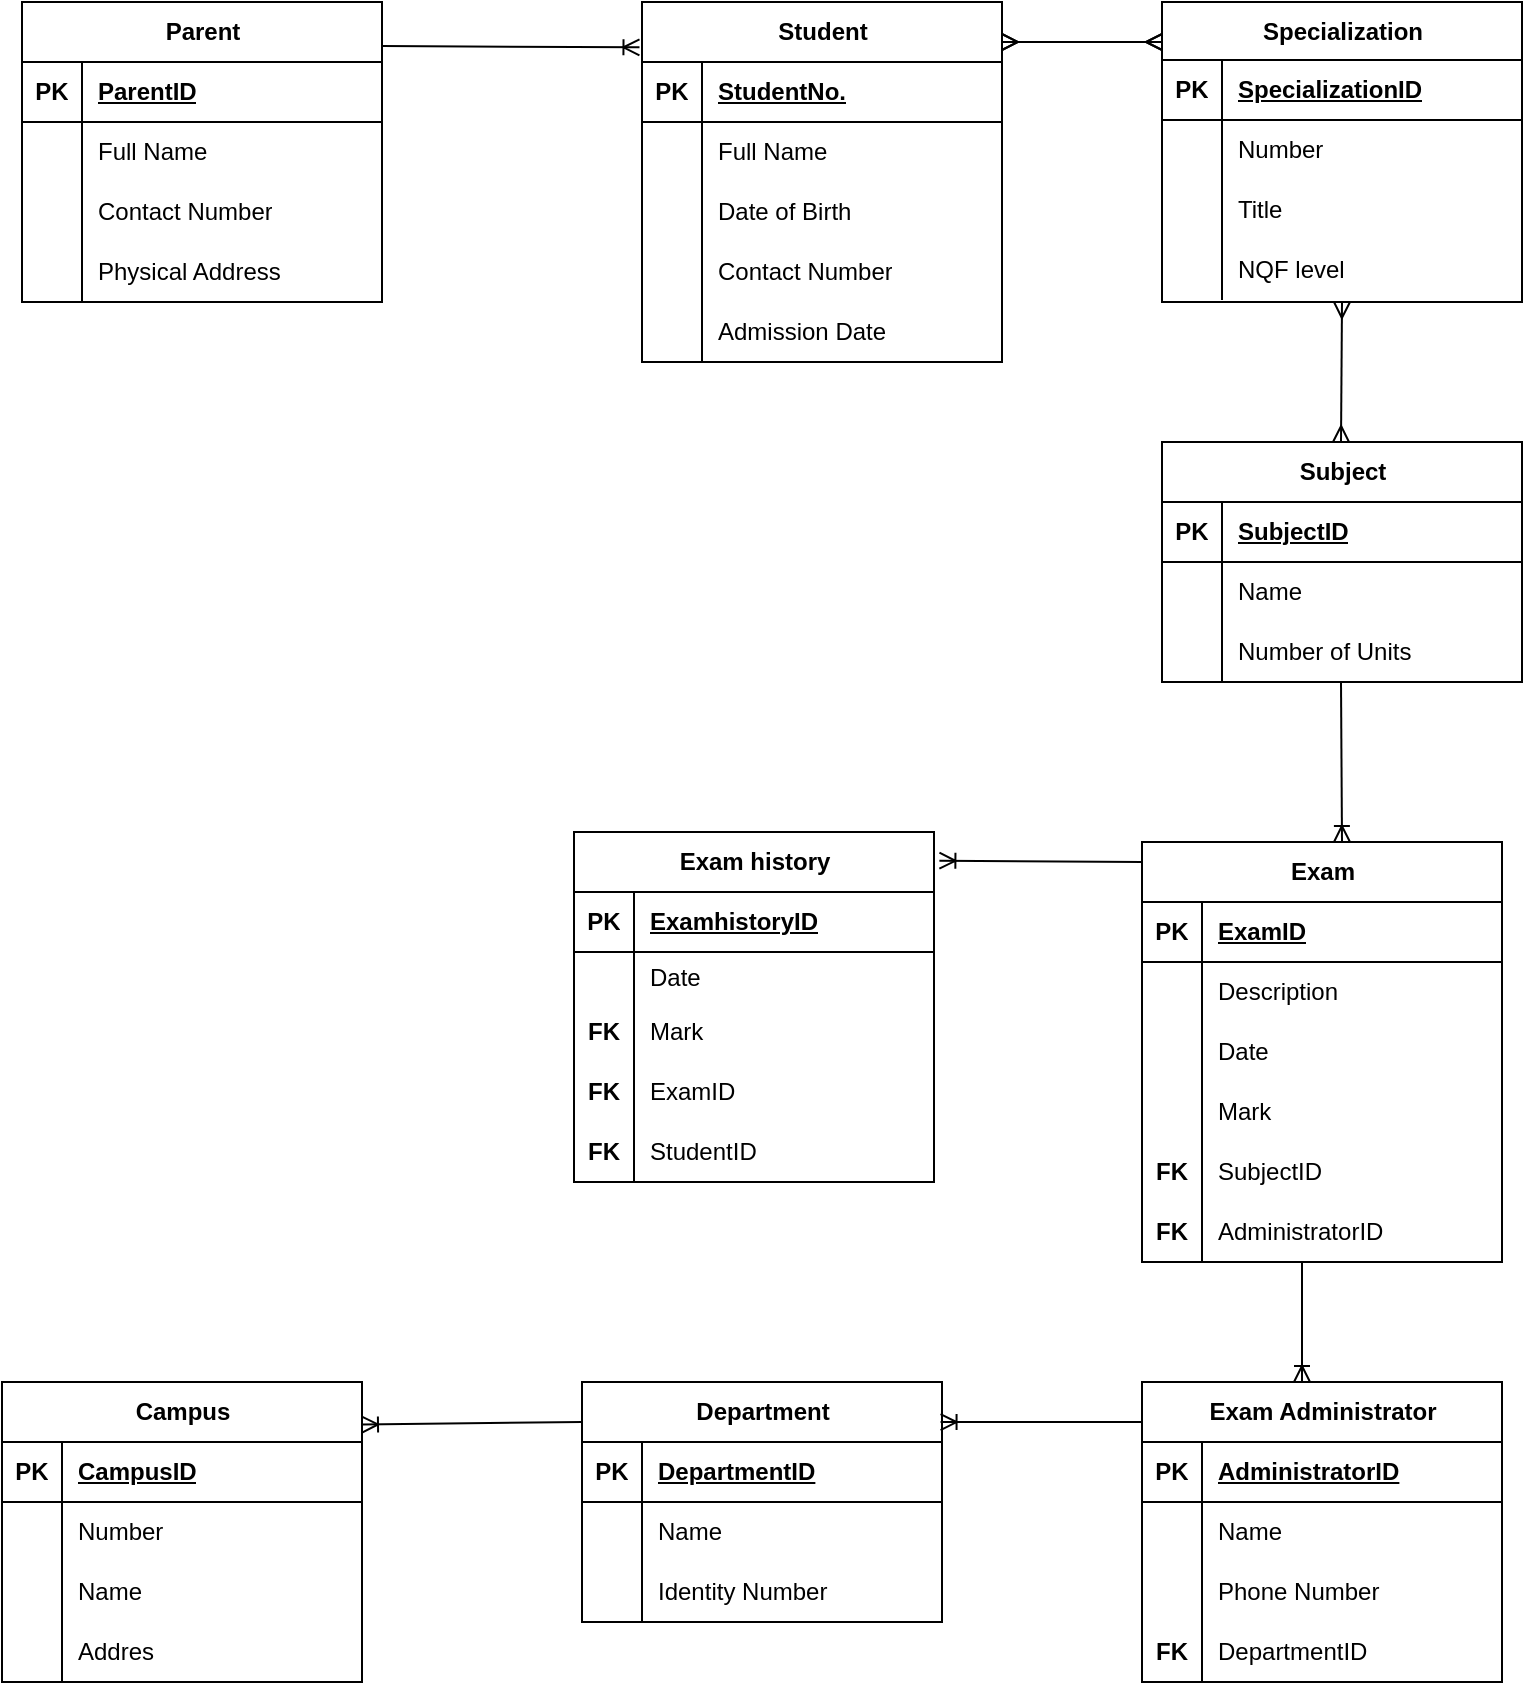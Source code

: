 <mxfile version="24.2.2" type="github" pages="2">
  <diagram name="Page-1" id="pfe-JHAxtVa4GNCITXwo">
    <mxGraphModel dx="864" dy="835" grid="1" gridSize="10" guides="1" tooltips="1" connect="1" arrows="1" fold="1" page="1" pageScale="1" pageWidth="850" pageHeight="1100" math="0" shadow="0">
      <root>
        <mxCell id="0" />
        <mxCell id="1" parent="0" />
        <mxCell id="82b0BYIpUX44N0n1W52D-1" value="Parent" style="shape=table;startSize=30;container=1;collapsible=1;childLayout=tableLayout;fixedRows=1;rowLines=0;fontStyle=1;align=center;resizeLast=1;html=1;" vertex="1" parent="1">
          <mxGeometry x="60" y="60" width="180" height="150" as="geometry" />
        </mxCell>
        <mxCell id="82b0BYIpUX44N0n1W52D-2" value="" style="shape=tableRow;horizontal=0;startSize=0;swimlaneHead=0;swimlaneBody=0;fillColor=none;collapsible=0;dropTarget=0;points=[[0,0.5],[1,0.5]];portConstraint=eastwest;top=0;left=0;right=0;bottom=1;" vertex="1" parent="82b0BYIpUX44N0n1W52D-1">
          <mxGeometry y="30" width="180" height="30" as="geometry" />
        </mxCell>
        <mxCell id="82b0BYIpUX44N0n1W52D-3" value="PK" style="shape=partialRectangle;connectable=0;fillColor=none;top=0;left=0;bottom=0;right=0;fontStyle=1;overflow=hidden;whiteSpace=wrap;html=1;" vertex="1" parent="82b0BYIpUX44N0n1W52D-2">
          <mxGeometry width="30" height="30" as="geometry">
            <mxRectangle width="30" height="30" as="alternateBounds" />
          </mxGeometry>
        </mxCell>
        <mxCell id="82b0BYIpUX44N0n1W52D-4" value="ParentID" style="shape=partialRectangle;connectable=0;fillColor=none;top=0;left=0;bottom=0;right=0;align=left;spacingLeft=6;fontStyle=5;overflow=hidden;whiteSpace=wrap;html=1;" vertex="1" parent="82b0BYIpUX44N0n1W52D-2">
          <mxGeometry x="30" width="150" height="30" as="geometry">
            <mxRectangle width="150" height="30" as="alternateBounds" />
          </mxGeometry>
        </mxCell>
        <mxCell id="82b0BYIpUX44N0n1W52D-5" value="" style="shape=tableRow;horizontal=0;startSize=0;swimlaneHead=0;swimlaneBody=0;fillColor=none;collapsible=0;dropTarget=0;points=[[0,0.5],[1,0.5]];portConstraint=eastwest;top=0;left=0;right=0;bottom=0;" vertex="1" parent="82b0BYIpUX44N0n1W52D-1">
          <mxGeometry y="60" width="180" height="30" as="geometry" />
        </mxCell>
        <mxCell id="82b0BYIpUX44N0n1W52D-6" value="" style="shape=partialRectangle;connectable=0;fillColor=none;top=0;left=0;bottom=0;right=0;editable=1;overflow=hidden;whiteSpace=wrap;html=1;" vertex="1" parent="82b0BYIpUX44N0n1W52D-5">
          <mxGeometry width="30" height="30" as="geometry">
            <mxRectangle width="30" height="30" as="alternateBounds" />
          </mxGeometry>
        </mxCell>
        <mxCell id="82b0BYIpUX44N0n1W52D-7" value="Full Name" style="shape=partialRectangle;connectable=0;fillColor=none;top=0;left=0;bottom=0;right=0;align=left;spacingLeft=6;overflow=hidden;whiteSpace=wrap;html=1;" vertex="1" parent="82b0BYIpUX44N0n1W52D-5">
          <mxGeometry x="30" width="150" height="30" as="geometry">
            <mxRectangle width="150" height="30" as="alternateBounds" />
          </mxGeometry>
        </mxCell>
        <mxCell id="82b0BYIpUX44N0n1W52D-8" value="" style="shape=tableRow;horizontal=0;startSize=0;swimlaneHead=0;swimlaneBody=0;fillColor=none;collapsible=0;dropTarget=0;points=[[0,0.5],[1,0.5]];portConstraint=eastwest;top=0;left=0;right=0;bottom=0;" vertex="1" parent="82b0BYIpUX44N0n1W52D-1">
          <mxGeometry y="90" width="180" height="30" as="geometry" />
        </mxCell>
        <mxCell id="82b0BYIpUX44N0n1W52D-9" value="" style="shape=partialRectangle;connectable=0;fillColor=none;top=0;left=0;bottom=0;right=0;editable=1;overflow=hidden;whiteSpace=wrap;html=1;" vertex="1" parent="82b0BYIpUX44N0n1W52D-8">
          <mxGeometry width="30" height="30" as="geometry">
            <mxRectangle width="30" height="30" as="alternateBounds" />
          </mxGeometry>
        </mxCell>
        <mxCell id="82b0BYIpUX44N0n1W52D-10" value="Contact Number" style="shape=partialRectangle;connectable=0;fillColor=none;top=0;left=0;bottom=0;right=0;align=left;spacingLeft=6;overflow=hidden;whiteSpace=wrap;html=1;" vertex="1" parent="82b0BYIpUX44N0n1W52D-8">
          <mxGeometry x="30" width="150" height="30" as="geometry">
            <mxRectangle width="150" height="30" as="alternateBounds" />
          </mxGeometry>
        </mxCell>
        <mxCell id="82b0BYIpUX44N0n1W52D-11" value="" style="shape=tableRow;horizontal=0;startSize=0;swimlaneHead=0;swimlaneBody=0;fillColor=none;collapsible=0;dropTarget=0;points=[[0,0.5],[1,0.5]];portConstraint=eastwest;top=0;left=0;right=0;bottom=0;" vertex="1" parent="82b0BYIpUX44N0n1W52D-1">
          <mxGeometry y="120" width="180" height="30" as="geometry" />
        </mxCell>
        <mxCell id="82b0BYIpUX44N0n1W52D-12" value="" style="shape=partialRectangle;connectable=0;fillColor=none;top=0;left=0;bottom=0;right=0;editable=1;overflow=hidden;whiteSpace=wrap;html=1;" vertex="1" parent="82b0BYIpUX44N0n1W52D-11">
          <mxGeometry width="30" height="30" as="geometry">
            <mxRectangle width="30" height="30" as="alternateBounds" />
          </mxGeometry>
        </mxCell>
        <mxCell id="82b0BYIpUX44N0n1W52D-13" value="Physical Address" style="shape=partialRectangle;connectable=0;fillColor=none;top=0;left=0;bottom=0;right=0;align=left;spacingLeft=6;overflow=hidden;whiteSpace=wrap;html=1;" vertex="1" parent="82b0BYIpUX44N0n1W52D-11">
          <mxGeometry x="30" width="150" height="30" as="geometry">
            <mxRectangle width="150" height="30" as="alternateBounds" />
          </mxGeometry>
        </mxCell>
        <mxCell id="82b0BYIpUX44N0n1W52D-14" value="Student" style="shape=table;startSize=30;container=1;collapsible=1;childLayout=tableLayout;fixedRows=1;rowLines=0;fontStyle=1;align=center;resizeLast=1;html=1;" vertex="1" parent="1">
          <mxGeometry x="370" y="60" width="180" height="180" as="geometry" />
        </mxCell>
        <mxCell id="82b0BYIpUX44N0n1W52D-15" value="" style="shape=tableRow;horizontal=0;startSize=0;swimlaneHead=0;swimlaneBody=0;fillColor=none;collapsible=0;dropTarget=0;points=[[0,0.5],[1,0.5]];portConstraint=eastwest;top=0;left=0;right=0;bottom=1;" vertex="1" parent="82b0BYIpUX44N0n1W52D-14">
          <mxGeometry y="30" width="180" height="30" as="geometry" />
        </mxCell>
        <mxCell id="82b0BYIpUX44N0n1W52D-16" value="PK" style="shape=partialRectangle;connectable=0;fillColor=none;top=0;left=0;bottom=0;right=0;fontStyle=1;overflow=hidden;whiteSpace=wrap;html=1;" vertex="1" parent="82b0BYIpUX44N0n1W52D-15">
          <mxGeometry width="30" height="30" as="geometry">
            <mxRectangle width="30" height="30" as="alternateBounds" />
          </mxGeometry>
        </mxCell>
        <mxCell id="82b0BYIpUX44N0n1W52D-17" value="StudentNo." style="shape=partialRectangle;connectable=0;fillColor=none;top=0;left=0;bottom=0;right=0;align=left;spacingLeft=6;fontStyle=5;overflow=hidden;whiteSpace=wrap;html=1;" vertex="1" parent="82b0BYIpUX44N0n1W52D-15">
          <mxGeometry x="30" width="150" height="30" as="geometry">
            <mxRectangle width="150" height="30" as="alternateBounds" />
          </mxGeometry>
        </mxCell>
        <mxCell id="82b0BYIpUX44N0n1W52D-18" value="" style="shape=tableRow;horizontal=0;startSize=0;swimlaneHead=0;swimlaneBody=0;fillColor=none;collapsible=0;dropTarget=0;points=[[0,0.5],[1,0.5]];portConstraint=eastwest;top=0;left=0;right=0;bottom=0;" vertex="1" parent="82b0BYIpUX44N0n1W52D-14">
          <mxGeometry y="60" width="180" height="30" as="geometry" />
        </mxCell>
        <mxCell id="82b0BYIpUX44N0n1W52D-19" value="" style="shape=partialRectangle;connectable=0;fillColor=none;top=0;left=0;bottom=0;right=0;editable=1;overflow=hidden;whiteSpace=wrap;html=1;" vertex="1" parent="82b0BYIpUX44N0n1W52D-18">
          <mxGeometry width="30" height="30" as="geometry">
            <mxRectangle width="30" height="30" as="alternateBounds" />
          </mxGeometry>
        </mxCell>
        <mxCell id="82b0BYIpUX44N0n1W52D-20" value="Full Name" style="shape=partialRectangle;connectable=0;fillColor=none;top=0;left=0;bottom=0;right=0;align=left;spacingLeft=6;overflow=hidden;whiteSpace=wrap;html=1;" vertex="1" parent="82b0BYIpUX44N0n1W52D-18">
          <mxGeometry x="30" width="150" height="30" as="geometry">
            <mxRectangle width="150" height="30" as="alternateBounds" />
          </mxGeometry>
        </mxCell>
        <mxCell id="82b0BYIpUX44N0n1W52D-21" value="" style="shape=tableRow;horizontal=0;startSize=0;swimlaneHead=0;swimlaneBody=0;fillColor=none;collapsible=0;dropTarget=0;points=[[0,0.5],[1,0.5]];portConstraint=eastwest;top=0;left=0;right=0;bottom=0;" vertex="1" parent="82b0BYIpUX44N0n1W52D-14">
          <mxGeometry y="90" width="180" height="30" as="geometry" />
        </mxCell>
        <mxCell id="82b0BYIpUX44N0n1W52D-22" value="" style="shape=partialRectangle;connectable=0;fillColor=none;top=0;left=0;bottom=0;right=0;editable=1;overflow=hidden;whiteSpace=wrap;html=1;" vertex="1" parent="82b0BYIpUX44N0n1W52D-21">
          <mxGeometry width="30" height="30" as="geometry">
            <mxRectangle width="30" height="30" as="alternateBounds" />
          </mxGeometry>
        </mxCell>
        <mxCell id="82b0BYIpUX44N0n1W52D-23" value="Date of Birth" style="shape=partialRectangle;connectable=0;fillColor=none;top=0;left=0;bottom=0;right=0;align=left;spacingLeft=6;overflow=hidden;whiteSpace=wrap;html=1;" vertex="1" parent="82b0BYIpUX44N0n1W52D-21">
          <mxGeometry x="30" width="150" height="30" as="geometry">
            <mxRectangle width="150" height="30" as="alternateBounds" />
          </mxGeometry>
        </mxCell>
        <mxCell id="82b0BYIpUX44N0n1W52D-24" value="" style="shape=tableRow;horizontal=0;startSize=0;swimlaneHead=0;swimlaneBody=0;fillColor=none;collapsible=0;dropTarget=0;points=[[0,0.5],[1,0.5]];portConstraint=eastwest;top=0;left=0;right=0;bottom=0;" vertex="1" parent="82b0BYIpUX44N0n1W52D-14">
          <mxGeometry y="120" width="180" height="30" as="geometry" />
        </mxCell>
        <mxCell id="82b0BYIpUX44N0n1W52D-25" value="" style="shape=partialRectangle;connectable=0;fillColor=none;top=0;left=0;bottom=0;right=0;editable=1;overflow=hidden;whiteSpace=wrap;html=1;" vertex="1" parent="82b0BYIpUX44N0n1W52D-24">
          <mxGeometry width="30" height="30" as="geometry">
            <mxRectangle width="30" height="30" as="alternateBounds" />
          </mxGeometry>
        </mxCell>
        <mxCell id="82b0BYIpUX44N0n1W52D-26" value="Contact Number" style="shape=partialRectangle;connectable=0;fillColor=none;top=0;left=0;bottom=0;right=0;align=left;spacingLeft=6;overflow=hidden;whiteSpace=wrap;html=1;" vertex="1" parent="82b0BYIpUX44N0n1W52D-24">
          <mxGeometry x="30" width="150" height="30" as="geometry">
            <mxRectangle width="150" height="30" as="alternateBounds" />
          </mxGeometry>
        </mxCell>
        <mxCell id="82b0BYIpUX44N0n1W52D-40" style="shape=tableRow;horizontal=0;startSize=0;swimlaneHead=0;swimlaneBody=0;fillColor=none;collapsible=0;dropTarget=0;points=[[0,0.5],[1,0.5]];portConstraint=eastwest;top=0;left=0;right=0;bottom=0;" vertex="1" parent="82b0BYIpUX44N0n1W52D-14">
          <mxGeometry y="150" width="180" height="30" as="geometry" />
        </mxCell>
        <mxCell id="82b0BYIpUX44N0n1W52D-41" style="shape=partialRectangle;connectable=0;fillColor=none;top=0;left=0;bottom=0;right=0;editable=1;overflow=hidden;whiteSpace=wrap;html=1;" vertex="1" parent="82b0BYIpUX44N0n1W52D-40">
          <mxGeometry width="30" height="30" as="geometry">
            <mxRectangle width="30" height="30" as="alternateBounds" />
          </mxGeometry>
        </mxCell>
        <mxCell id="82b0BYIpUX44N0n1W52D-42" value="Admission Date" style="shape=partialRectangle;connectable=0;fillColor=none;top=0;left=0;bottom=0;right=0;align=left;spacingLeft=6;overflow=hidden;whiteSpace=wrap;html=1;" vertex="1" parent="82b0BYIpUX44N0n1W52D-40">
          <mxGeometry x="30" width="150" height="30" as="geometry">
            <mxRectangle width="150" height="30" as="alternateBounds" />
          </mxGeometry>
        </mxCell>
        <mxCell id="82b0BYIpUX44N0n1W52D-27" value="Specialization" style="shape=table;startSize=29;container=1;collapsible=1;childLayout=tableLayout;fixedRows=1;rowLines=0;fontStyle=1;align=center;resizeLast=1;html=1;" vertex="1" parent="1">
          <mxGeometry x="630" y="60" width="180" height="150" as="geometry" />
        </mxCell>
        <mxCell id="82b0BYIpUX44N0n1W52D-28" value="" style="shape=tableRow;horizontal=0;startSize=0;swimlaneHead=0;swimlaneBody=0;fillColor=none;collapsible=0;dropTarget=0;points=[[0,0.5],[1,0.5]];portConstraint=eastwest;top=0;left=0;right=0;bottom=1;" vertex="1" parent="82b0BYIpUX44N0n1W52D-27">
          <mxGeometry y="29" width="180" height="30" as="geometry" />
        </mxCell>
        <mxCell id="82b0BYIpUX44N0n1W52D-29" value="PK" style="shape=partialRectangle;connectable=0;fillColor=none;top=0;left=0;bottom=0;right=0;fontStyle=1;overflow=hidden;whiteSpace=wrap;html=1;" vertex="1" parent="82b0BYIpUX44N0n1W52D-28">
          <mxGeometry width="30" height="30" as="geometry">
            <mxRectangle width="30" height="30" as="alternateBounds" />
          </mxGeometry>
        </mxCell>
        <mxCell id="82b0BYIpUX44N0n1W52D-30" value="SpecializationID" style="shape=partialRectangle;connectable=0;fillColor=none;top=0;left=0;bottom=0;right=0;align=left;spacingLeft=6;fontStyle=5;overflow=hidden;whiteSpace=wrap;html=1;" vertex="1" parent="82b0BYIpUX44N0n1W52D-28">
          <mxGeometry x="30" width="150" height="30" as="geometry">
            <mxRectangle width="150" height="30" as="alternateBounds" />
          </mxGeometry>
        </mxCell>
        <mxCell id="82b0BYIpUX44N0n1W52D-31" value="" style="shape=tableRow;horizontal=0;startSize=0;swimlaneHead=0;swimlaneBody=0;fillColor=none;collapsible=0;dropTarget=0;points=[[0,0.5],[1,0.5]];portConstraint=eastwest;top=0;left=0;right=0;bottom=0;" vertex="1" parent="82b0BYIpUX44N0n1W52D-27">
          <mxGeometry y="59" width="180" height="30" as="geometry" />
        </mxCell>
        <mxCell id="82b0BYIpUX44N0n1W52D-32" value="" style="shape=partialRectangle;connectable=0;fillColor=none;top=0;left=0;bottom=0;right=0;editable=1;overflow=hidden;whiteSpace=wrap;html=1;" vertex="1" parent="82b0BYIpUX44N0n1W52D-31">
          <mxGeometry width="30" height="30" as="geometry">
            <mxRectangle width="30" height="30" as="alternateBounds" />
          </mxGeometry>
        </mxCell>
        <mxCell id="82b0BYIpUX44N0n1W52D-33" value="Number" style="shape=partialRectangle;connectable=0;fillColor=none;top=0;left=0;bottom=0;right=0;align=left;spacingLeft=6;overflow=hidden;whiteSpace=wrap;html=1;" vertex="1" parent="82b0BYIpUX44N0n1W52D-31">
          <mxGeometry x="30" width="150" height="30" as="geometry">
            <mxRectangle width="150" height="30" as="alternateBounds" />
          </mxGeometry>
        </mxCell>
        <mxCell id="82b0BYIpUX44N0n1W52D-34" value="" style="shape=tableRow;horizontal=0;startSize=0;swimlaneHead=0;swimlaneBody=0;fillColor=none;collapsible=0;dropTarget=0;points=[[0,0.5],[1,0.5]];portConstraint=eastwest;top=0;left=0;right=0;bottom=0;" vertex="1" parent="82b0BYIpUX44N0n1W52D-27">
          <mxGeometry y="89" width="180" height="30" as="geometry" />
        </mxCell>
        <mxCell id="82b0BYIpUX44N0n1W52D-35" value="" style="shape=partialRectangle;connectable=0;fillColor=none;top=0;left=0;bottom=0;right=0;editable=1;overflow=hidden;whiteSpace=wrap;html=1;" vertex="1" parent="82b0BYIpUX44N0n1W52D-34">
          <mxGeometry width="30" height="30" as="geometry">
            <mxRectangle width="30" height="30" as="alternateBounds" />
          </mxGeometry>
        </mxCell>
        <mxCell id="82b0BYIpUX44N0n1W52D-36" value="Title" style="shape=partialRectangle;connectable=0;fillColor=none;top=0;left=0;bottom=0;right=0;align=left;spacingLeft=6;overflow=hidden;whiteSpace=wrap;html=1;" vertex="1" parent="82b0BYIpUX44N0n1W52D-34">
          <mxGeometry x="30" width="150" height="30" as="geometry">
            <mxRectangle width="150" height="30" as="alternateBounds" />
          </mxGeometry>
        </mxCell>
        <mxCell id="82b0BYIpUX44N0n1W52D-37" value="" style="shape=tableRow;horizontal=0;startSize=0;swimlaneHead=0;swimlaneBody=0;fillColor=none;collapsible=0;dropTarget=0;points=[[0,0.5],[1,0.5]];portConstraint=eastwest;top=0;left=0;right=0;bottom=0;" vertex="1" parent="82b0BYIpUX44N0n1W52D-27">
          <mxGeometry y="119" width="180" height="30" as="geometry" />
        </mxCell>
        <mxCell id="82b0BYIpUX44N0n1W52D-38" value="" style="shape=partialRectangle;connectable=0;fillColor=none;top=0;left=0;bottom=0;right=0;editable=1;overflow=hidden;whiteSpace=wrap;html=1;" vertex="1" parent="82b0BYIpUX44N0n1W52D-37">
          <mxGeometry width="30" height="30" as="geometry">
            <mxRectangle width="30" height="30" as="alternateBounds" />
          </mxGeometry>
        </mxCell>
        <mxCell id="82b0BYIpUX44N0n1W52D-39" value="NQF level" style="shape=partialRectangle;connectable=0;fillColor=none;top=0;left=0;bottom=0;right=0;align=left;spacingLeft=6;overflow=hidden;whiteSpace=wrap;html=1;" vertex="1" parent="82b0BYIpUX44N0n1W52D-37">
          <mxGeometry x="30" width="150" height="30" as="geometry">
            <mxRectangle width="150" height="30" as="alternateBounds" />
          </mxGeometry>
        </mxCell>
        <mxCell id="82b0BYIpUX44N0n1W52D-43" value="Subject" style="shape=table;startSize=30;container=1;collapsible=1;childLayout=tableLayout;fixedRows=1;rowLines=0;fontStyle=1;align=center;resizeLast=1;html=1;" vertex="1" parent="1">
          <mxGeometry x="630" y="280" width="180" height="120" as="geometry" />
        </mxCell>
        <mxCell id="82b0BYIpUX44N0n1W52D-44" value="" style="shape=tableRow;horizontal=0;startSize=0;swimlaneHead=0;swimlaneBody=0;fillColor=none;collapsible=0;dropTarget=0;points=[[0,0.5],[1,0.5]];portConstraint=eastwest;top=0;left=0;right=0;bottom=1;" vertex="1" parent="82b0BYIpUX44N0n1W52D-43">
          <mxGeometry y="30" width="180" height="30" as="geometry" />
        </mxCell>
        <mxCell id="82b0BYIpUX44N0n1W52D-45" value="PK" style="shape=partialRectangle;connectable=0;fillColor=none;top=0;left=0;bottom=0;right=0;fontStyle=1;overflow=hidden;whiteSpace=wrap;html=1;" vertex="1" parent="82b0BYIpUX44N0n1W52D-44">
          <mxGeometry width="30" height="30" as="geometry">
            <mxRectangle width="30" height="30" as="alternateBounds" />
          </mxGeometry>
        </mxCell>
        <mxCell id="82b0BYIpUX44N0n1W52D-46" value="SubjectID" style="shape=partialRectangle;connectable=0;fillColor=none;top=0;left=0;bottom=0;right=0;align=left;spacingLeft=6;fontStyle=5;overflow=hidden;whiteSpace=wrap;html=1;" vertex="1" parent="82b0BYIpUX44N0n1W52D-44">
          <mxGeometry x="30" width="150" height="30" as="geometry">
            <mxRectangle width="150" height="30" as="alternateBounds" />
          </mxGeometry>
        </mxCell>
        <mxCell id="82b0BYIpUX44N0n1W52D-47" value="" style="shape=tableRow;horizontal=0;startSize=0;swimlaneHead=0;swimlaneBody=0;fillColor=none;collapsible=0;dropTarget=0;points=[[0,0.5],[1,0.5]];portConstraint=eastwest;top=0;left=0;right=0;bottom=0;" vertex="1" parent="82b0BYIpUX44N0n1W52D-43">
          <mxGeometry y="60" width="180" height="30" as="geometry" />
        </mxCell>
        <mxCell id="82b0BYIpUX44N0n1W52D-48" value="" style="shape=partialRectangle;connectable=0;fillColor=none;top=0;left=0;bottom=0;right=0;editable=1;overflow=hidden;whiteSpace=wrap;html=1;" vertex="1" parent="82b0BYIpUX44N0n1W52D-47">
          <mxGeometry width="30" height="30" as="geometry">
            <mxRectangle width="30" height="30" as="alternateBounds" />
          </mxGeometry>
        </mxCell>
        <mxCell id="82b0BYIpUX44N0n1W52D-49" value="Name" style="shape=partialRectangle;connectable=0;fillColor=none;top=0;left=0;bottom=0;right=0;align=left;spacingLeft=6;overflow=hidden;whiteSpace=wrap;html=1;" vertex="1" parent="82b0BYIpUX44N0n1W52D-47">
          <mxGeometry x="30" width="150" height="30" as="geometry">
            <mxRectangle width="150" height="30" as="alternateBounds" />
          </mxGeometry>
        </mxCell>
        <mxCell id="82b0BYIpUX44N0n1W52D-50" value="" style="shape=tableRow;horizontal=0;startSize=0;swimlaneHead=0;swimlaneBody=0;fillColor=none;collapsible=0;dropTarget=0;points=[[0,0.5],[1,0.5]];portConstraint=eastwest;top=0;left=0;right=0;bottom=0;" vertex="1" parent="82b0BYIpUX44N0n1W52D-43">
          <mxGeometry y="90" width="180" height="30" as="geometry" />
        </mxCell>
        <mxCell id="82b0BYIpUX44N0n1W52D-51" value="" style="shape=partialRectangle;connectable=0;fillColor=none;top=0;left=0;bottom=0;right=0;editable=1;overflow=hidden;whiteSpace=wrap;html=1;" vertex="1" parent="82b0BYIpUX44N0n1W52D-50">
          <mxGeometry width="30" height="30" as="geometry">
            <mxRectangle width="30" height="30" as="alternateBounds" />
          </mxGeometry>
        </mxCell>
        <mxCell id="82b0BYIpUX44N0n1W52D-52" value="Number of Units" style="shape=partialRectangle;connectable=0;fillColor=none;top=0;left=0;bottom=0;right=0;align=left;spacingLeft=6;overflow=hidden;whiteSpace=wrap;html=1;" vertex="1" parent="82b0BYIpUX44N0n1W52D-50">
          <mxGeometry x="30" width="150" height="30" as="geometry">
            <mxRectangle width="150" height="30" as="alternateBounds" />
          </mxGeometry>
        </mxCell>
        <mxCell id="82b0BYIpUX44N0n1W52D-56" value="Exam" style="shape=table;startSize=30;container=1;collapsible=1;childLayout=tableLayout;fixedRows=1;rowLines=0;fontStyle=1;align=center;resizeLast=1;html=1;" vertex="1" parent="1">
          <mxGeometry x="620" y="480" width="180" height="210" as="geometry" />
        </mxCell>
        <mxCell id="82b0BYIpUX44N0n1W52D-57" value="" style="shape=tableRow;horizontal=0;startSize=0;swimlaneHead=0;swimlaneBody=0;fillColor=none;collapsible=0;dropTarget=0;points=[[0,0.5],[1,0.5]];portConstraint=eastwest;top=0;left=0;right=0;bottom=1;" vertex="1" parent="82b0BYIpUX44N0n1W52D-56">
          <mxGeometry y="30" width="180" height="30" as="geometry" />
        </mxCell>
        <mxCell id="82b0BYIpUX44N0n1W52D-58" value="PK" style="shape=partialRectangle;connectable=0;fillColor=none;top=0;left=0;bottom=0;right=0;fontStyle=1;overflow=hidden;whiteSpace=wrap;html=1;" vertex="1" parent="82b0BYIpUX44N0n1W52D-57">
          <mxGeometry width="30" height="30" as="geometry">
            <mxRectangle width="30" height="30" as="alternateBounds" />
          </mxGeometry>
        </mxCell>
        <mxCell id="82b0BYIpUX44N0n1W52D-59" value="ExamID" style="shape=partialRectangle;connectable=0;fillColor=none;top=0;left=0;bottom=0;right=0;align=left;spacingLeft=6;fontStyle=5;overflow=hidden;whiteSpace=wrap;html=1;" vertex="1" parent="82b0BYIpUX44N0n1W52D-57">
          <mxGeometry x="30" width="150" height="30" as="geometry">
            <mxRectangle width="150" height="30" as="alternateBounds" />
          </mxGeometry>
        </mxCell>
        <mxCell id="82b0BYIpUX44N0n1W52D-60" value="" style="shape=tableRow;horizontal=0;startSize=0;swimlaneHead=0;swimlaneBody=0;fillColor=none;collapsible=0;dropTarget=0;points=[[0,0.5],[1,0.5]];portConstraint=eastwest;top=0;left=0;right=0;bottom=0;" vertex="1" parent="82b0BYIpUX44N0n1W52D-56">
          <mxGeometry y="60" width="180" height="30" as="geometry" />
        </mxCell>
        <mxCell id="82b0BYIpUX44N0n1W52D-61" value="" style="shape=partialRectangle;connectable=0;fillColor=none;top=0;left=0;bottom=0;right=0;editable=1;overflow=hidden;whiteSpace=wrap;html=1;" vertex="1" parent="82b0BYIpUX44N0n1W52D-60">
          <mxGeometry width="30" height="30" as="geometry">
            <mxRectangle width="30" height="30" as="alternateBounds" />
          </mxGeometry>
        </mxCell>
        <mxCell id="82b0BYIpUX44N0n1W52D-62" value="Description" style="shape=partialRectangle;connectable=0;fillColor=none;top=0;left=0;bottom=0;right=0;align=left;spacingLeft=6;overflow=hidden;whiteSpace=wrap;html=1;" vertex="1" parent="82b0BYIpUX44N0n1W52D-60">
          <mxGeometry x="30" width="150" height="30" as="geometry">
            <mxRectangle width="150" height="30" as="alternateBounds" />
          </mxGeometry>
        </mxCell>
        <mxCell id="82b0BYIpUX44N0n1W52D-63" value="" style="shape=tableRow;horizontal=0;startSize=0;swimlaneHead=0;swimlaneBody=0;fillColor=none;collapsible=0;dropTarget=0;points=[[0,0.5],[1,0.5]];portConstraint=eastwest;top=0;left=0;right=0;bottom=0;" vertex="1" parent="82b0BYIpUX44N0n1W52D-56">
          <mxGeometry y="90" width="180" height="30" as="geometry" />
        </mxCell>
        <mxCell id="82b0BYIpUX44N0n1W52D-64" value="" style="shape=partialRectangle;connectable=0;fillColor=none;top=0;left=0;bottom=0;right=0;editable=1;overflow=hidden;whiteSpace=wrap;html=1;" vertex="1" parent="82b0BYIpUX44N0n1W52D-63">
          <mxGeometry width="30" height="30" as="geometry">
            <mxRectangle width="30" height="30" as="alternateBounds" />
          </mxGeometry>
        </mxCell>
        <mxCell id="82b0BYIpUX44N0n1W52D-65" value="Date" style="shape=partialRectangle;connectable=0;fillColor=none;top=0;left=0;bottom=0;right=0;align=left;spacingLeft=6;overflow=hidden;whiteSpace=wrap;html=1;" vertex="1" parent="82b0BYIpUX44N0n1W52D-63">
          <mxGeometry x="30" width="150" height="30" as="geometry">
            <mxRectangle width="150" height="30" as="alternateBounds" />
          </mxGeometry>
        </mxCell>
        <mxCell id="82b0BYIpUX44N0n1W52D-66" value="" style="shape=tableRow;horizontal=0;startSize=0;swimlaneHead=0;swimlaneBody=0;fillColor=none;collapsible=0;dropTarget=0;points=[[0,0.5],[1,0.5]];portConstraint=eastwest;top=0;left=0;right=0;bottom=0;" vertex="1" parent="82b0BYIpUX44N0n1W52D-56">
          <mxGeometry y="120" width="180" height="30" as="geometry" />
        </mxCell>
        <mxCell id="82b0BYIpUX44N0n1W52D-67" value="" style="shape=partialRectangle;connectable=0;fillColor=none;top=0;left=0;bottom=0;right=0;editable=1;overflow=hidden;whiteSpace=wrap;html=1;" vertex="1" parent="82b0BYIpUX44N0n1W52D-66">
          <mxGeometry width="30" height="30" as="geometry">
            <mxRectangle width="30" height="30" as="alternateBounds" />
          </mxGeometry>
        </mxCell>
        <mxCell id="82b0BYIpUX44N0n1W52D-68" value="Mark" style="shape=partialRectangle;connectable=0;fillColor=none;top=0;left=0;bottom=0;right=0;align=left;spacingLeft=6;overflow=hidden;whiteSpace=wrap;html=1;" vertex="1" parent="82b0BYIpUX44N0n1W52D-66">
          <mxGeometry x="30" width="150" height="30" as="geometry">
            <mxRectangle width="150" height="30" as="alternateBounds" />
          </mxGeometry>
        </mxCell>
        <mxCell id="82b0BYIpUX44N0n1W52D-121" style="shape=tableRow;horizontal=0;startSize=0;swimlaneHead=0;swimlaneBody=0;fillColor=none;collapsible=0;dropTarget=0;points=[[0,0.5],[1,0.5]];portConstraint=eastwest;top=0;left=0;right=0;bottom=0;" vertex="1" parent="82b0BYIpUX44N0n1W52D-56">
          <mxGeometry y="150" width="180" height="30" as="geometry" />
        </mxCell>
        <mxCell id="82b0BYIpUX44N0n1W52D-122" value="&lt;b&gt;FK&lt;/b&gt;" style="shape=partialRectangle;connectable=0;fillColor=none;top=0;left=0;bottom=0;right=0;editable=1;overflow=hidden;whiteSpace=wrap;html=1;" vertex="1" parent="82b0BYIpUX44N0n1W52D-121">
          <mxGeometry width="30" height="30" as="geometry">
            <mxRectangle width="30" height="30" as="alternateBounds" />
          </mxGeometry>
        </mxCell>
        <mxCell id="82b0BYIpUX44N0n1W52D-123" value="SubjectID" style="shape=partialRectangle;connectable=0;fillColor=none;top=0;left=0;bottom=0;right=0;align=left;spacingLeft=6;overflow=hidden;whiteSpace=wrap;html=1;" vertex="1" parent="82b0BYIpUX44N0n1W52D-121">
          <mxGeometry x="30" width="150" height="30" as="geometry">
            <mxRectangle width="150" height="30" as="alternateBounds" />
          </mxGeometry>
        </mxCell>
        <mxCell id="82b0BYIpUX44N0n1W52D-124" style="shape=tableRow;horizontal=0;startSize=0;swimlaneHead=0;swimlaneBody=0;fillColor=none;collapsible=0;dropTarget=0;points=[[0,0.5],[1,0.5]];portConstraint=eastwest;top=0;left=0;right=0;bottom=0;" vertex="1" parent="82b0BYIpUX44N0n1W52D-56">
          <mxGeometry y="180" width="180" height="30" as="geometry" />
        </mxCell>
        <mxCell id="82b0BYIpUX44N0n1W52D-125" value="&lt;b&gt;FK&lt;/b&gt;" style="shape=partialRectangle;connectable=0;fillColor=none;top=0;left=0;bottom=0;right=0;editable=1;overflow=hidden;whiteSpace=wrap;html=1;" vertex="1" parent="82b0BYIpUX44N0n1W52D-124">
          <mxGeometry width="30" height="30" as="geometry">
            <mxRectangle width="30" height="30" as="alternateBounds" />
          </mxGeometry>
        </mxCell>
        <mxCell id="82b0BYIpUX44N0n1W52D-126" value="AdministratorID" style="shape=partialRectangle;connectable=0;fillColor=none;top=0;left=0;bottom=0;right=0;align=left;spacingLeft=6;overflow=hidden;whiteSpace=wrap;html=1;" vertex="1" parent="82b0BYIpUX44N0n1W52D-124">
          <mxGeometry x="30" width="150" height="30" as="geometry">
            <mxRectangle width="150" height="30" as="alternateBounds" />
          </mxGeometry>
        </mxCell>
        <mxCell id="82b0BYIpUX44N0n1W52D-69" value="Exam history" style="shape=table;startSize=30;container=1;collapsible=1;childLayout=tableLayout;fixedRows=1;rowLines=0;fontStyle=1;align=center;resizeLast=1;html=1;" vertex="1" parent="1">
          <mxGeometry x="336" y="475" width="180" height="175" as="geometry" />
        </mxCell>
        <mxCell id="82b0BYIpUX44N0n1W52D-70" value="" style="shape=tableRow;horizontal=0;startSize=0;swimlaneHead=0;swimlaneBody=0;fillColor=none;collapsible=0;dropTarget=0;points=[[0,0.5],[1,0.5]];portConstraint=eastwest;top=0;left=0;right=0;bottom=1;" vertex="1" parent="82b0BYIpUX44N0n1W52D-69">
          <mxGeometry y="30" width="180" height="30" as="geometry" />
        </mxCell>
        <mxCell id="82b0BYIpUX44N0n1W52D-71" value="PK" style="shape=partialRectangle;connectable=0;fillColor=none;top=0;left=0;bottom=0;right=0;fontStyle=1;overflow=hidden;whiteSpace=wrap;html=1;" vertex="1" parent="82b0BYIpUX44N0n1W52D-70">
          <mxGeometry width="30" height="30" as="geometry">
            <mxRectangle width="30" height="30" as="alternateBounds" />
          </mxGeometry>
        </mxCell>
        <mxCell id="82b0BYIpUX44N0n1W52D-72" value="ExamhistoryID" style="shape=partialRectangle;connectable=0;fillColor=none;top=0;left=0;bottom=0;right=0;align=left;spacingLeft=6;fontStyle=5;overflow=hidden;whiteSpace=wrap;html=1;" vertex="1" parent="82b0BYIpUX44N0n1W52D-70">
          <mxGeometry x="30" width="150" height="30" as="geometry">
            <mxRectangle width="150" height="30" as="alternateBounds" />
          </mxGeometry>
        </mxCell>
        <mxCell id="82b0BYIpUX44N0n1W52D-73" value="" style="shape=tableRow;horizontal=0;startSize=0;swimlaneHead=0;swimlaneBody=0;fillColor=none;collapsible=0;dropTarget=0;points=[[0,0.5],[1,0.5]];portConstraint=eastwest;top=0;left=0;right=0;bottom=0;" vertex="1" parent="82b0BYIpUX44N0n1W52D-69">
          <mxGeometry y="60" width="180" height="25" as="geometry" />
        </mxCell>
        <mxCell id="82b0BYIpUX44N0n1W52D-74" value="" style="shape=partialRectangle;connectable=0;fillColor=none;top=0;left=0;bottom=0;right=0;editable=1;overflow=hidden;whiteSpace=wrap;html=1;" vertex="1" parent="82b0BYIpUX44N0n1W52D-73">
          <mxGeometry width="30" height="25" as="geometry">
            <mxRectangle width="30" height="25" as="alternateBounds" />
          </mxGeometry>
        </mxCell>
        <mxCell id="82b0BYIpUX44N0n1W52D-75" value="Date" style="shape=partialRectangle;connectable=0;fillColor=none;top=0;left=0;bottom=0;right=0;align=left;spacingLeft=6;overflow=hidden;whiteSpace=wrap;html=1;" vertex="1" parent="82b0BYIpUX44N0n1W52D-73">
          <mxGeometry x="30" width="150" height="25" as="geometry">
            <mxRectangle width="150" height="25" as="alternateBounds" />
          </mxGeometry>
        </mxCell>
        <mxCell id="82b0BYIpUX44N0n1W52D-76" value="" style="shape=tableRow;horizontal=0;startSize=0;swimlaneHead=0;swimlaneBody=0;fillColor=none;collapsible=0;dropTarget=0;points=[[0,0.5],[1,0.5]];portConstraint=eastwest;top=0;left=0;right=0;bottom=0;" vertex="1" parent="82b0BYIpUX44N0n1W52D-69">
          <mxGeometry y="85" width="180" height="30" as="geometry" />
        </mxCell>
        <mxCell id="82b0BYIpUX44N0n1W52D-77" value="&lt;b&gt;FK&lt;/b&gt;" style="shape=partialRectangle;connectable=0;fillColor=none;top=0;left=0;bottom=0;right=0;editable=1;overflow=hidden;whiteSpace=wrap;html=1;" vertex="1" parent="82b0BYIpUX44N0n1W52D-76">
          <mxGeometry width="30" height="30" as="geometry">
            <mxRectangle width="30" height="30" as="alternateBounds" />
          </mxGeometry>
        </mxCell>
        <mxCell id="82b0BYIpUX44N0n1W52D-78" value="Mark" style="shape=partialRectangle;connectable=0;fillColor=none;top=0;left=0;bottom=0;right=0;align=left;spacingLeft=6;overflow=hidden;whiteSpace=wrap;html=1;" vertex="1" parent="82b0BYIpUX44N0n1W52D-76">
          <mxGeometry x="30" width="150" height="30" as="geometry">
            <mxRectangle width="150" height="30" as="alternateBounds" />
          </mxGeometry>
        </mxCell>
        <mxCell id="82b0BYIpUX44N0n1W52D-79" value="" style="shape=tableRow;horizontal=0;startSize=0;swimlaneHead=0;swimlaneBody=0;fillColor=none;collapsible=0;dropTarget=0;points=[[0,0.5],[1,0.5]];portConstraint=eastwest;top=0;left=0;right=0;bottom=0;" vertex="1" parent="82b0BYIpUX44N0n1W52D-69">
          <mxGeometry y="115" width="180" height="30" as="geometry" />
        </mxCell>
        <mxCell id="82b0BYIpUX44N0n1W52D-80" value="&lt;b&gt;FK&lt;/b&gt;" style="shape=partialRectangle;connectable=0;fillColor=none;top=0;left=0;bottom=0;right=0;editable=1;overflow=hidden;whiteSpace=wrap;html=1;" vertex="1" parent="82b0BYIpUX44N0n1W52D-79">
          <mxGeometry width="30" height="30" as="geometry">
            <mxRectangle width="30" height="30" as="alternateBounds" />
          </mxGeometry>
        </mxCell>
        <mxCell id="82b0BYIpUX44N0n1W52D-81" value="ExamID" style="shape=partialRectangle;connectable=0;fillColor=none;top=0;left=0;bottom=0;right=0;align=left;spacingLeft=6;overflow=hidden;whiteSpace=wrap;html=1;" vertex="1" parent="82b0BYIpUX44N0n1W52D-79">
          <mxGeometry x="30" width="150" height="30" as="geometry">
            <mxRectangle width="150" height="30" as="alternateBounds" />
          </mxGeometry>
        </mxCell>
        <mxCell id="82b0BYIpUX44N0n1W52D-127" style="shape=tableRow;horizontal=0;startSize=0;swimlaneHead=0;swimlaneBody=0;fillColor=none;collapsible=0;dropTarget=0;points=[[0,0.5],[1,0.5]];portConstraint=eastwest;top=0;left=0;right=0;bottom=0;" vertex="1" parent="82b0BYIpUX44N0n1W52D-69">
          <mxGeometry y="145" width="180" height="30" as="geometry" />
        </mxCell>
        <mxCell id="82b0BYIpUX44N0n1W52D-128" value="&lt;b&gt;FK&lt;/b&gt;" style="shape=partialRectangle;connectable=0;fillColor=none;top=0;left=0;bottom=0;right=0;editable=1;overflow=hidden;whiteSpace=wrap;html=1;" vertex="1" parent="82b0BYIpUX44N0n1W52D-127">
          <mxGeometry width="30" height="30" as="geometry">
            <mxRectangle width="30" height="30" as="alternateBounds" />
          </mxGeometry>
        </mxCell>
        <mxCell id="82b0BYIpUX44N0n1W52D-129" value="StudentID" style="shape=partialRectangle;connectable=0;fillColor=none;top=0;left=0;bottom=0;right=0;align=left;spacingLeft=6;overflow=hidden;whiteSpace=wrap;html=1;" vertex="1" parent="82b0BYIpUX44N0n1W52D-127">
          <mxGeometry x="30" width="150" height="30" as="geometry">
            <mxRectangle width="150" height="30" as="alternateBounds" />
          </mxGeometry>
        </mxCell>
        <mxCell id="82b0BYIpUX44N0n1W52D-82" value="Exam Administrator" style="shape=table;startSize=30;container=1;collapsible=1;childLayout=tableLayout;fixedRows=1;rowLines=0;fontStyle=1;align=center;resizeLast=1;html=1;" vertex="1" parent="1">
          <mxGeometry x="620" y="750" width="180" height="150" as="geometry" />
        </mxCell>
        <mxCell id="82b0BYIpUX44N0n1W52D-83" value="" style="shape=tableRow;horizontal=0;startSize=0;swimlaneHead=0;swimlaneBody=0;fillColor=none;collapsible=0;dropTarget=0;points=[[0,0.5],[1,0.5]];portConstraint=eastwest;top=0;left=0;right=0;bottom=1;" vertex="1" parent="82b0BYIpUX44N0n1W52D-82">
          <mxGeometry y="30" width="180" height="30" as="geometry" />
        </mxCell>
        <mxCell id="82b0BYIpUX44N0n1W52D-84" value="PK" style="shape=partialRectangle;connectable=0;fillColor=none;top=0;left=0;bottom=0;right=0;fontStyle=1;overflow=hidden;whiteSpace=wrap;html=1;" vertex="1" parent="82b0BYIpUX44N0n1W52D-83">
          <mxGeometry width="30" height="30" as="geometry">
            <mxRectangle width="30" height="30" as="alternateBounds" />
          </mxGeometry>
        </mxCell>
        <mxCell id="82b0BYIpUX44N0n1W52D-85" value="AdministratorID" style="shape=partialRectangle;connectable=0;fillColor=none;top=0;left=0;bottom=0;right=0;align=left;spacingLeft=6;fontStyle=5;overflow=hidden;whiteSpace=wrap;html=1;" vertex="1" parent="82b0BYIpUX44N0n1W52D-83">
          <mxGeometry x="30" width="150" height="30" as="geometry">
            <mxRectangle width="150" height="30" as="alternateBounds" />
          </mxGeometry>
        </mxCell>
        <mxCell id="82b0BYIpUX44N0n1W52D-86" value="" style="shape=tableRow;horizontal=0;startSize=0;swimlaneHead=0;swimlaneBody=0;fillColor=none;collapsible=0;dropTarget=0;points=[[0,0.5],[1,0.5]];portConstraint=eastwest;top=0;left=0;right=0;bottom=0;" vertex="1" parent="82b0BYIpUX44N0n1W52D-82">
          <mxGeometry y="60" width="180" height="30" as="geometry" />
        </mxCell>
        <mxCell id="82b0BYIpUX44N0n1W52D-87" value="" style="shape=partialRectangle;connectable=0;fillColor=none;top=0;left=0;bottom=0;right=0;editable=1;overflow=hidden;whiteSpace=wrap;html=1;" vertex="1" parent="82b0BYIpUX44N0n1W52D-86">
          <mxGeometry width="30" height="30" as="geometry">
            <mxRectangle width="30" height="30" as="alternateBounds" />
          </mxGeometry>
        </mxCell>
        <mxCell id="82b0BYIpUX44N0n1W52D-88" value="Name" style="shape=partialRectangle;connectable=0;fillColor=none;top=0;left=0;bottom=0;right=0;align=left;spacingLeft=6;overflow=hidden;whiteSpace=wrap;html=1;" vertex="1" parent="82b0BYIpUX44N0n1W52D-86">
          <mxGeometry x="30" width="150" height="30" as="geometry">
            <mxRectangle width="150" height="30" as="alternateBounds" />
          </mxGeometry>
        </mxCell>
        <mxCell id="82b0BYIpUX44N0n1W52D-89" value="" style="shape=tableRow;horizontal=0;startSize=0;swimlaneHead=0;swimlaneBody=0;fillColor=none;collapsible=0;dropTarget=0;points=[[0,0.5],[1,0.5]];portConstraint=eastwest;top=0;left=0;right=0;bottom=0;" vertex="1" parent="82b0BYIpUX44N0n1W52D-82">
          <mxGeometry y="90" width="180" height="30" as="geometry" />
        </mxCell>
        <mxCell id="82b0BYIpUX44N0n1W52D-90" value="" style="shape=partialRectangle;connectable=0;fillColor=none;top=0;left=0;bottom=0;right=0;editable=1;overflow=hidden;whiteSpace=wrap;html=1;" vertex="1" parent="82b0BYIpUX44N0n1W52D-89">
          <mxGeometry width="30" height="30" as="geometry">
            <mxRectangle width="30" height="30" as="alternateBounds" />
          </mxGeometry>
        </mxCell>
        <mxCell id="82b0BYIpUX44N0n1W52D-91" value="Phone Number" style="shape=partialRectangle;connectable=0;fillColor=none;top=0;left=0;bottom=0;right=0;align=left;spacingLeft=6;overflow=hidden;whiteSpace=wrap;html=1;" vertex="1" parent="82b0BYIpUX44N0n1W52D-89">
          <mxGeometry x="30" width="150" height="30" as="geometry">
            <mxRectangle width="150" height="30" as="alternateBounds" />
          </mxGeometry>
        </mxCell>
        <mxCell id="82b0BYIpUX44N0n1W52D-92" value="" style="shape=tableRow;horizontal=0;startSize=0;swimlaneHead=0;swimlaneBody=0;fillColor=none;collapsible=0;dropTarget=0;points=[[0,0.5],[1,0.5]];portConstraint=eastwest;top=0;left=0;right=0;bottom=0;" vertex="1" parent="82b0BYIpUX44N0n1W52D-82">
          <mxGeometry y="120" width="180" height="30" as="geometry" />
        </mxCell>
        <mxCell id="82b0BYIpUX44N0n1W52D-93" value="&lt;b&gt;FK&lt;/b&gt;" style="shape=partialRectangle;connectable=0;fillColor=none;top=0;left=0;bottom=0;right=0;editable=1;overflow=hidden;whiteSpace=wrap;html=1;" vertex="1" parent="82b0BYIpUX44N0n1W52D-92">
          <mxGeometry width="30" height="30" as="geometry">
            <mxRectangle width="30" height="30" as="alternateBounds" />
          </mxGeometry>
        </mxCell>
        <mxCell id="82b0BYIpUX44N0n1W52D-94" value="DepartmentID" style="shape=partialRectangle;connectable=0;fillColor=none;top=0;left=0;bottom=0;right=0;align=left;spacingLeft=6;overflow=hidden;whiteSpace=wrap;html=1;" vertex="1" parent="82b0BYIpUX44N0n1W52D-92">
          <mxGeometry x="30" width="150" height="30" as="geometry">
            <mxRectangle width="150" height="30" as="alternateBounds" />
          </mxGeometry>
        </mxCell>
        <mxCell id="82b0BYIpUX44N0n1W52D-95" value="Department" style="shape=table;startSize=30;container=1;collapsible=1;childLayout=tableLayout;fixedRows=1;rowLines=0;fontStyle=1;align=center;resizeLast=1;html=1;" vertex="1" parent="1">
          <mxGeometry x="340" y="750" width="180" height="120" as="geometry" />
        </mxCell>
        <mxCell id="82b0BYIpUX44N0n1W52D-96" value="" style="shape=tableRow;horizontal=0;startSize=0;swimlaneHead=0;swimlaneBody=0;fillColor=none;collapsible=0;dropTarget=0;points=[[0,0.5],[1,0.5]];portConstraint=eastwest;top=0;left=0;right=0;bottom=1;" vertex="1" parent="82b0BYIpUX44N0n1W52D-95">
          <mxGeometry y="30" width="180" height="30" as="geometry" />
        </mxCell>
        <mxCell id="82b0BYIpUX44N0n1W52D-97" value="PK" style="shape=partialRectangle;connectable=0;fillColor=none;top=0;left=0;bottom=0;right=0;fontStyle=1;overflow=hidden;whiteSpace=wrap;html=1;" vertex="1" parent="82b0BYIpUX44N0n1W52D-96">
          <mxGeometry width="30" height="30" as="geometry">
            <mxRectangle width="30" height="30" as="alternateBounds" />
          </mxGeometry>
        </mxCell>
        <mxCell id="82b0BYIpUX44N0n1W52D-98" value="DepartmentID" style="shape=partialRectangle;connectable=0;fillColor=none;top=0;left=0;bottom=0;right=0;align=left;spacingLeft=6;fontStyle=5;overflow=hidden;whiteSpace=wrap;html=1;" vertex="1" parent="82b0BYIpUX44N0n1W52D-96">
          <mxGeometry x="30" width="150" height="30" as="geometry">
            <mxRectangle width="150" height="30" as="alternateBounds" />
          </mxGeometry>
        </mxCell>
        <mxCell id="82b0BYIpUX44N0n1W52D-99" value="" style="shape=tableRow;horizontal=0;startSize=0;swimlaneHead=0;swimlaneBody=0;fillColor=none;collapsible=0;dropTarget=0;points=[[0,0.5],[1,0.5]];portConstraint=eastwest;top=0;left=0;right=0;bottom=0;" vertex="1" parent="82b0BYIpUX44N0n1W52D-95">
          <mxGeometry y="60" width="180" height="30" as="geometry" />
        </mxCell>
        <mxCell id="82b0BYIpUX44N0n1W52D-100" value="" style="shape=partialRectangle;connectable=0;fillColor=none;top=0;left=0;bottom=0;right=0;editable=1;overflow=hidden;whiteSpace=wrap;html=1;" vertex="1" parent="82b0BYIpUX44N0n1W52D-99">
          <mxGeometry width="30" height="30" as="geometry">
            <mxRectangle width="30" height="30" as="alternateBounds" />
          </mxGeometry>
        </mxCell>
        <mxCell id="82b0BYIpUX44N0n1W52D-101" value="Name" style="shape=partialRectangle;connectable=0;fillColor=none;top=0;left=0;bottom=0;right=0;align=left;spacingLeft=6;overflow=hidden;whiteSpace=wrap;html=1;" vertex="1" parent="82b0BYIpUX44N0n1W52D-99">
          <mxGeometry x="30" width="150" height="30" as="geometry">
            <mxRectangle width="150" height="30" as="alternateBounds" />
          </mxGeometry>
        </mxCell>
        <mxCell id="82b0BYIpUX44N0n1W52D-102" value="" style="shape=tableRow;horizontal=0;startSize=0;swimlaneHead=0;swimlaneBody=0;fillColor=none;collapsible=0;dropTarget=0;points=[[0,0.5],[1,0.5]];portConstraint=eastwest;top=0;left=0;right=0;bottom=0;" vertex="1" parent="82b0BYIpUX44N0n1W52D-95">
          <mxGeometry y="90" width="180" height="30" as="geometry" />
        </mxCell>
        <mxCell id="82b0BYIpUX44N0n1W52D-103" value="" style="shape=partialRectangle;connectable=0;fillColor=none;top=0;left=0;bottom=0;right=0;editable=1;overflow=hidden;whiteSpace=wrap;html=1;" vertex="1" parent="82b0BYIpUX44N0n1W52D-102">
          <mxGeometry width="30" height="30" as="geometry">
            <mxRectangle width="30" height="30" as="alternateBounds" />
          </mxGeometry>
        </mxCell>
        <mxCell id="82b0BYIpUX44N0n1W52D-104" value="Identity Number" style="shape=partialRectangle;connectable=0;fillColor=none;top=0;left=0;bottom=0;right=0;align=left;spacingLeft=6;overflow=hidden;whiteSpace=wrap;html=1;" vertex="1" parent="82b0BYIpUX44N0n1W52D-102">
          <mxGeometry x="30" width="150" height="30" as="geometry">
            <mxRectangle width="150" height="30" as="alternateBounds" />
          </mxGeometry>
        </mxCell>
        <mxCell id="82b0BYIpUX44N0n1W52D-108" value="Campus" style="shape=table;startSize=30;container=1;collapsible=1;childLayout=tableLayout;fixedRows=1;rowLines=0;fontStyle=1;align=center;resizeLast=1;html=1;" vertex="1" parent="1">
          <mxGeometry x="50" y="750" width="180" height="150" as="geometry" />
        </mxCell>
        <mxCell id="82b0BYIpUX44N0n1W52D-109" value="" style="shape=tableRow;horizontal=0;startSize=0;swimlaneHead=0;swimlaneBody=0;fillColor=none;collapsible=0;dropTarget=0;points=[[0,0.5],[1,0.5]];portConstraint=eastwest;top=0;left=0;right=0;bottom=1;" vertex="1" parent="82b0BYIpUX44N0n1W52D-108">
          <mxGeometry y="30" width="180" height="30" as="geometry" />
        </mxCell>
        <mxCell id="82b0BYIpUX44N0n1W52D-110" value="PK" style="shape=partialRectangle;connectable=0;fillColor=none;top=0;left=0;bottom=0;right=0;fontStyle=1;overflow=hidden;whiteSpace=wrap;html=1;" vertex="1" parent="82b0BYIpUX44N0n1W52D-109">
          <mxGeometry width="30" height="30" as="geometry">
            <mxRectangle width="30" height="30" as="alternateBounds" />
          </mxGeometry>
        </mxCell>
        <mxCell id="82b0BYIpUX44N0n1W52D-111" value="CampusID" style="shape=partialRectangle;connectable=0;fillColor=none;top=0;left=0;bottom=0;right=0;align=left;spacingLeft=6;fontStyle=5;overflow=hidden;whiteSpace=wrap;html=1;" vertex="1" parent="82b0BYIpUX44N0n1W52D-109">
          <mxGeometry x="30" width="150" height="30" as="geometry">
            <mxRectangle width="150" height="30" as="alternateBounds" />
          </mxGeometry>
        </mxCell>
        <mxCell id="82b0BYIpUX44N0n1W52D-112" value="" style="shape=tableRow;horizontal=0;startSize=0;swimlaneHead=0;swimlaneBody=0;fillColor=none;collapsible=0;dropTarget=0;points=[[0,0.5],[1,0.5]];portConstraint=eastwest;top=0;left=0;right=0;bottom=0;" vertex="1" parent="82b0BYIpUX44N0n1W52D-108">
          <mxGeometry y="60" width="180" height="30" as="geometry" />
        </mxCell>
        <mxCell id="82b0BYIpUX44N0n1W52D-113" value="" style="shape=partialRectangle;connectable=0;fillColor=none;top=0;left=0;bottom=0;right=0;editable=1;overflow=hidden;whiteSpace=wrap;html=1;" vertex="1" parent="82b0BYIpUX44N0n1W52D-112">
          <mxGeometry width="30" height="30" as="geometry">
            <mxRectangle width="30" height="30" as="alternateBounds" />
          </mxGeometry>
        </mxCell>
        <mxCell id="82b0BYIpUX44N0n1W52D-114" value="Number" style="shape=partialRectangle;connectable=0;fillColor=none;top=0;left=0;bottom=0;right=0;align=left;spacingLeft=6;overflow=hidden;whiteSpace=wrap;html=1;" vertex="1" parent="82b0BYIpUX44N0n1W52D-112">
          <mxGeometry x="30" width="150" height="30" as="geometry">
            <mxRectangle width="150" height="30" as="alternateBounds" />
          </mxGeometry>
        </mxCell>
        <mxCell id="82b0BYIpUX44N0n1W52D-115" value="" style="shape=tableRow;horizontal=0;startSize=0;swimlaneHead=0;swimlaneBody=0;fillColor=none;collapsible=0;dropTarget=0;points=[[0,0.5],[1,0.5]];portConstraint=eastwest;top=0;left=0;right=0;bottom=0;" vertex="1" parent="82b0BYIpUX44N0n1W52D-108">
          <mxGeometry y="90" width="180" height="30" as="geometry" />
        </mxCell>
        <mxCell id="82b0BYIpUX44N0n1W52D-116" value="" style="shape=partialRectangle;connectable=0;fillColor=none;top=0;left=0;bottom=0;right=0;editable=1;overflow=hidden;whiteSpace=wrap;html=1;" vertex="1" parent="82b0BYIpUX44N0n1W52D-115">
          <mxGeometry width="30" height="30" as="geometry">
            <mxRectangle width="30" height="30" as="alternateBounds" />
          </mxGeometry>
        </mxCell>
        <mxCell id="82b0BYIpUX44N0n1W52D-117" value="Name" style="shape=partialRectangle;connectable=0;fillColor=none;top=0;left=0;bottom=0;right=0;align=left;spacingLeft=6;overflow=hidden;whiteSpace=wrap;html=1;" vertex="1" parent="82b0BYIpUX44N0n1W52D-115">
          <mxGeometry x="30" width="150" height="30" as="geometry">
            <mxRectangle width="150" height="30" as="alternateBounds" />
          </mxGeometry>
        </mxCell>
        <mxCell id="82b0BYIpUX44N0n1W52D-118" value="" style="shape=tableRow;horizontal=0;startSize=0;swimlaneHead=0;swimlaneBody=0;fillColor=none;collapsible=0;dropTarget=0;points=[[0,0.5],[1,0.5]];portConstraint=eastwest;top=0;left=0;right=0;bottom=0;" vertex="1" parent="82b0BYIpUX44N0n1W52D-108">
          <mxGeometry y="120" width="180" height="30" as="geometry" />
        </mxCell>
        <mxCell id="82b0BYIpUX44N0n1W52D-119" value="" style="shape=partialRectangle;connectable=0;fillColor=none;top=0;left=0;bottom=0;right=0;editable=1;overflow=hidden;whiteSpace=wrap;html=1;" vertex="1" parent="82b0BYIpUX44N0n1W52D-118">
          <mxGeometry width="30" height="30" as="geometry">
            <mxRectangle width="30" height="30" as="alternateBounds" />
          </mxGeometry>
        </mxCell>
        <mxCell id="82b0BYIpUX44N0n1W52D-120" value="Addres" style="shape=partialRectangle;connectable=0;fillColor=none;top=0;left=0;bottom=0;right=0;align=left;spacingLeft=6;overflow=hidden;whiteSpace=wrap;html=1;" vertex="1" parent="82b0BYIpUX44N0n1W52D-118">
          <mxGeometry x="30" width="150" height="30" as="geometry">
            <mxRectangle width="150" height="30" as="alternateBounds" />
          </mxGeometry>
        </mxCell>
        <mxCell id="82b0BYIpUX44N0n1W52D-130" value="" style="fontSize=12;html=1;endArrow=ERoneToMany;rounded=0;entryX=-0.007;entryY=0.126;entryDx=0;entryDy=0;entryPerimeter=0;exitX=1;exitY=0.147;exitDx=0;exitDy=0;exitPerimeter=0;" edge="1" parent="1" source="82b0BYIpUX44N0n1W52D-1" target="82b0BYIpUX44N0n1W52D-14">
          <mxGeometry width="100" height="100" relative="1" as="geometry">
            <mxPoint x="240" y="83" as="sourcePoint" />
            <mxPoint x="340" y="80" as="targetPoint" />
          </mxGeometry>
        </mxCell>
        <mxCell id="82b0BYIpUX44N0n1W52D-131" value="" style="fontSize=12;html=1;endArrow=ERmany;startArrow=ERmany;rounded=0;" edge="1" parent="1">
          <mxGeometry width="100" height="100" relative="1" as="geometry">
            <mxPoint x="550" y="80" as="sourcePoint" />
            <mxPoint x="630" y="80" as="targetPoint" />
          </mxGeometry>
        </mxCell>
        <mxCell id="82b0BYIpUX44N0n1W52D-132" value="" style="fontSize=12;html=1;endArrow=ERmany;startArrow=ERmany;rounded=0;" edge="1" parent="1">
          <mxGeometry width="100" height="100" relative="1" as="geometry">
            <mxPoint x="550" y="80" as="sourcePoint" />
            <mxPoint x="630" y="80" as="targetPoint" />
          </mxGeometry>
        </mxCell>
        <mxCell id="82b0BYIpUX44N0n1W52D-133" value="" style="fontSize=12;html=1;endArrow=ERmany;startArrow=ERmany;rounded=0;entryX=0.5;entryY=1;entryDx=0;entryDy=0;" edge="1" parent="1" target="82b0BYIpUX44N0n1W52D-27">
          <mxGeometry width="100" height="100" relative="1" as="geometry">
            <mxPoint x="719.5" y="280" as="sourcePoint" />
            <mxPoint x="719.5" y="230" as="targetPoint" />
          </mxGeometry>
        </mxCell>
        <mxCell id="82b0BYIpUX44N0n1W52D-134" value="" style="fontSize=12;html=1;endArrow=ERoneToMany;rounded=0;" edge="1" parent="1">
          <mxGeometry width="100" height="100" relative="1" as="geometry">
            <mxPoint x="719.5" y="400" as="sourcePoint" />
            <mxPoint x="720" y="480" as="targetPoint" />
          </mxGeometry>
        </mxCell>
        <mxCell id="82b0BYIpUX44N0n1W52D-136" value="" style="fontSize=12;html=1;endArrow=ERoneToMany;rounded=0;" edge="1" parent="1">
          <mxGeometry width="100" height="100" relative="1" as="geometry">
            <mxPoint x="700" y="690" as="sourcePoint" />
            <mxPoint x="700" y="750" as="targetPoint" />
          </mxGeometry>
        </mxCell>
        <mxCell id="82b0BYIpUX44N0n1W52D-137" value="" style="fontSize=12;html=1;endArrow=ERoneToMany;rounded=0;entryX=0.996;entryY=0.167;entryDx=0;entryDy=0;entryPerimeter=0;" edge="1" parent="1" target="82b0BYIpUX44N0n1W52D-95">
          <mxGeometry width="100" height="100" relative="1" as="geometry">
            <mxPoint x="620" y="770" as="sourcePoint" />
            <mxPoint x="550" y="770" as="targetPoint" />
          </mxGeometry>
        </mxCell>
        <mxCell id="82b0BYIpUX44N0n1W52D-138" value="" style="fontSize=12;html=1;endArrow=ERoneToMany;rounded=0;entryX=1;entryY=0.142;entryDx=0;entryDy=0;entryPerimeter=0;" edge="1" parent="1" target="82b0BYIpUX44N0n1W52D-108">
          <mxGeometry width="100" height="100" relative="1" as="geometry">
            <mxPoint x="340" y="770" as="sourcePoint" />
            <mxPoint x="280" y="770" as="targetPoint" />
            <Array as="points">
              <mxPoint x="340" y="770" />
            </Array>
          </mxGeometry>
        </mxCell>
        <mxCell id="82b0BYIpUX44N0n1W52D-139" value="" style="fontSize=12;html=1;endArrow=ERoneToMany;rounded=0;entryX=1.015;entryY=0.082;entryDx=0;entryDy=0;entryPerimeter=0;" edge="1" parent="1" target="82b0BYIpUX44N0n1W52D-69">
          <mxGeometry width="100" height="100" relative="1" as="geometry">
            <mxPoint x="620" y="490" as="sourcePoint" />
            <mxPoint x="550" y="490" as="targetPoint" />
          </mxGeometry>
        </mxCell>
      </root>
    </mxGraphModel>
  </diagram>
  <diagram name="Copy of Page-1" id="yIWp9dFsXPszUZYG8bcT">
    <mxGraphModel dx="986" dy="459" grid="1" gridSize="10" guides="1" tooltips="1" connect="1" arrows="1" fold="1" page="1" pageScale="1" pageWidth="850" pageHeight="1100" math="0" shadow="0">
      <root>
        <mxCell id="0RRn9ZXDLA_QwHv3hEIj-0" />
        <mxCell id="0RRn9ZXDLA_QwHv3hEIj-1" parent="0RRn9ZXDLA_QwHv3hEIj-0" />
        <mxCell id="0RRn9ZXDLA_QwHv3hEIj-2" value="Parent" style="shape=table;startSize=30;container=1;collapsible=1;childLayout=tableLayout;fixedRows=1;rowLines=0;fontStyle=1;align=center;resizeLast=1;html=1;" vertex="1" parent="0RRn9ZXDLA_QwHv3hEIj-1">
          <mxGeometry x="10" y="50" width="180" height="150" as="geometry" />
        </mxCell>
        <mxCell id="0RRn9ZXDLA_QwHv3hEIj-3" value="" style="shape=tableRow;horizontal=0;startSize=0;swimlaneHead=0;swimlaneBody=0;fillColor=none;collapsible=0;dropTarget=0;points=[[0,0.5],[1,0.5]];portConstraint=eastwest;top=0;left=0;right=0;bottom=1;" vertex="1" parent="0RRn9ZXDLA_QwHv3hEIj-2">
          <mxGeometry y="30" width="180" height="30" as="geometry" />
        </mxCell>
        <mxCell id="0RRn9ZXDLA_QwHv3hEIj-4" value="PK" style="shape=partialRectangle;connectable=0;fillColor=none;top=0;left=0;bottom=0;right=0;fontStyle=1;overflow=hidden;whiteSpace=wrap;html=1;" vertex="1" parent="0RRn9ZXDLA_QwHv3hEIj-3">
          <mxGeometry width="30" height="30" as="geometry">
            <mxRectangle width="30" height="30" as="alternateBounds" />
          </mxGeometry>
        </mxCell>
        <mxCell id="0RRn9ZXDLA_QwHv3hEIj-5" value="ParentID" style="shape=partialRectangle;connectable=0;fillColor=none;top=0;left=0;bottom=0;right=0;align=left;spacingLeft=6;fontStyle=5;overflow=hidden;whiteSpace=wrap;html=1;" vertex="1" parent="0RRn9ZXDLA_QwHv3hEIj-3">
          <mxGeometry x="30" width="150" height="30" as="geometry">
            <mxRectangle width="150" height="30" as="alternateBounds" />
          </mxGeometry>
        </mxCell>
        <mxCell id="0RRn9ZXDLA_QwHv3hEIj-6" value="" style="shape=tableRow;horizontal=0;startSize=0;swimlaneHead=0;swimlaneBody=0;fillColor=none;collapsible=0;dropTarget=0;points=[[0,0.5],[1,0.5]];portConstraint=eastwest;top=0;left=0;right=0;bottom=0;" vertex="1" parent="0RRn9ZXDLA_QwHv3hEIj-2">
          <mxGeometry y="60" width="180" height="30" as="geometry" />
        </mxCell>
        <mxCell id="0RRn9ZXDLA_QwHv3hEIj-7" value="" style="shape=partialRectangle;connectable=0;fillColor=none;top=0;left=0;bottom=0;right=0;editable=1;overflow=hidden;whiteSpace=wrap;html=1;" vertex="1" parent="0RRn9ZXDLA_QwHv3hEIj-6">
          <mxGeometry width="30" height="30" as="geometry">
            <mxRectangle width="30" height="30" as="alternateBounds" />
          </mxGeometry>
        </mxCell>
        <mxCell id="0RRn9ZXDLA_QwHv3hEIj-8" value="Full Name" style="shape=partialRectangle;connectable=0;fillColor=none;top=0;left=0;bottom=0;right=0;align=left;spacingLeft=6;overflow=hidden;whiteSpace=wrap;html=1;" vertex="1" parent="0RRn9ZXDLA_QwHv3hEIj-6">
          <mxGeometry x="30" width="150" height="30" as="geometry">
            <mxRectangle width="150" height="30" as="alternateBounds" />
          </mxGeometry>
        </mxCell>
        <mxCell id="0RRn9ZXDLA_QwHv3hEIj-9" value="" style="shape=tableRow;horizontal=0;startSize=0;swimlaneHead=0;swimlaneBody=0;fillColor=none;collapsible=0;dropTarget=0;points=[[0,0.5],[1,0.5]];portConstraint=eastwest;top=0;left=0;right=0;bottom=0;" vertex="1" parent="0RRn9ZXDLA_QwHv3hEIj-2">
          <mxGeometry y="90" width="180" height="30" as="geometry" />
        </mxCell>
        <mxCell id="0RRn9ZXDLA_QwHv3hEIj-10" value="" style="shape=partialRectangle;connectable=0;fillColor=none;top=0;left=0;bottom=0;right=0;editable=1;overflow=hidden;whiteSpace=wrap;html=1;" vertex="1" parent="0RRn9ZXDLA_QwHv3hEIj-9">
          <mxGeometry width="30" height="30" as="geometry">
            <mxRectangle width="30" height="30" as="alternateBounds" />
          </mxGeometry>
        </mxCell>
        <mxCell id="0RRn9ZXDLA_QwHv3hEIj-11" value="Contact Number" style="shape=partialRectangle;connectable=0;fillColor=none;top=0;left=0;bottom=0;right=0;align=left;spacingLeft=6;overflow=hidden;whiteSpace=wrap;html=1;" vertex="1" parent="0RRn9ZXDLA_QwHv3hEIj-9">
          <mxGeometry x="30" width="150" height="30" as="geometry">
            <mxRectangle width="150" height="30" as="alternateBounds" />
          </mxGeometry>
        </mxCell>
        <mxCell id="0RRn9ZXDLA_QwHv3hEIj-12" value="" style="shape=tableRow;horizontal=0;startSize=0;swimlaneHead=0;swimlaneBody=0;fillColor=none;collapsible=0;dropTarget=0;points=[[0,0.5],[1,0.5]];portConstraint=eastwest;top=0;left=0;right=0;bottom=0;" vertex="1" parent="0RRn9ZXDLA_QwHv3hEIj-2">
          <mxGeometry y="120" width="180" height="30" as="geometry" />
        </mxCell>
        <mxCell id="0RRn9ZXDLA_QwHv3hEIj-13" value="" style="shape=partialRectangle;connectable=0;fillColor=none;top=0;left=0;bottom=0;right=0;editable=1;overflow=hidden;whiteSpace=wrap;html=1;" vertex="1" parent="0RRn9ZXDLA_QwHv3hEIj-12">
          <mxGeometry width="30" height="30" as="geometry">
            <mxRectangle width="30" height="30" as="alternateBounds" />
          </mxGeometry>
        </mxCell>
        <mxCell id="0RRn9ZXDLA_QwHv3hEIj-14" value="Physical Address" style="shape=partialRectangle;connectable=0;fillColor=none;top=0;left=0;bottom=0;right=0;align=left;spacingLeft=6;overflow=hidden;whiteSpace=wrap;html=1;" vertex="1" parent="0RRn9ZXDLA_QwHv3hEIj-12">
          <mxGeometry x="30" width="150" height="30" as="geometry">
            <mxRectangle width="150" height="30" as="alternateBounds" />
          </mxGeometry>
        </mxCell>
        <mxCell id="0RRn9ZXDLA_QwHv3hEIj-15" value="Student" style="shape=table;startSize=30;container=1;collapsible=1;childLayout=tableLayout;fixedRows=1;rowLines=0;fontStyle=1;align=center;resizeLast=1;html=1;" vertex="1" parent="0RRn9ZXDLA_QwHv3hEIj-1">
          <mxGeometry x="260" y="50" width="180" height="180" as="geometry" />
        </mxCell>
        <mxCell id="0RRn9ZXDLA_QwHv3hEIj-16" value="" style="shape=tableRow;horizontal=0;startSize=0;swimlaneHead=0;swimlaneBody=0;fillColor=none;collapsible=0;dropTarget=0;points=[[0,0.5],[1,0.5]];portConstraint=eastwest;top=0;left=0;right=0;bottom=1;" vertex="1" parent="0RRn9ZXDLA_QwHv3hEIj-15">
          <mxGeometry y="30" width="180" height="30" as="geometry" />
        </mxCell>
        <mxCell id="0RRn9ZXDLA_QwHv3hEIj-17" value="PK" style="shape=partialRectangle;connectable=0;fillColor=none;top=0;left=0;bottom=0;right=0;fontStyle=1;overflow=hidden;whiteSpace=wrap;html=1;" vertex="1" parent="0RRn9ZXDLA_QwHv3hEIj-16">
          <mxGeometry width="30" height="30" as="geometry">
            <mxRectangle width="30" height="30" as="alternateBounds" />
          </mxGeometry>
        </mxCell>
        <mxCell id="0RRn9ZXDLA_QwHv3hEIj-18" value="StudentNo." style="shape=partialRectangle;connectable=0;fillColor=none;top=0;left=0;bottom=0;right=0;align=left;spacingLeft=6;fontStyle=5;overflow=hidden;whiteSpace=wrap;html=1;" vertex="1" parent="0RRn9ZXDLA_QwHv3hEIj-16">
          <mxGeometry x="30" width="150" height="30" as="geometry">
            <mxRectangle width="150" height="30" as="alternateBounds" />
          </mxGeometry>
        </mxCell>
        <mxCell id="0RRn9ZXDLA_QwHv3hEIj-19" value="" style="shape=tableRow;horizontal=0;startSize=0;swimlaneHead=0;swimlaneBody=0;fillColor=none;collapsible=0;dropTarget=0;points=[[0,0.5],[1,0.5]];portConstraint=eastwest;top=0;left=0;right=0;bottom=0;" vertex="1" parent="0RRn9ZXDLA_QwHv3hEIj-15">
          <mxGeometry y="60" width="180" height="30" as="geometry" />
        </mxCell>
        <mxCell id="0RRn9ZXDLA_QwHv3hEIj-20" value="" style="shape=partialRectangle;connectable=0;fillColor=none;top=0;left=0;bottom=0;right=0;editable=1;overflow=hidden;whiteSpace=wrap;html=1;" vertex="1" parent="0RRn9ZXDLA_QwHv3hEIj-19">
          <mxGeometry width="30" height="30" as="geometry">
            <mxRectangle width="30" height="30" as="alternateBounds" />
          </mxGeometry>
        </mxCell>
        <mxCell id="0RRn9ZXDLA_QwHv3hEIj-21" value="Full Name" style="shape=partialRectangle;connectable=0;fillColor=none;top=0;left=0;bottom=0;right=0;align=left;spacingLeft=6;overflow=hidden;whiteSpace=wrap;html=1;" vertex="1" parent="0RRn9ZXDLA_QwHv3hEIj-19">
          <mxGeometry x="30" width="150" height="30" as="geometry">
            <mxRectangle width="150" height="30" as="alternateBounds" />
          </mxGeometry>
        </mxCell>
        <mxCell id="0RRn9ZXDLA_QwHv3hEIj-22" value="" style="shape=tableRow;horizontal=0;startSize=0;swimlaneHead=0;swimlaneBody=0;fillColor=none;collapsible=0;dropTarget=0;points=[[0,0.5],[1,0.5]];portConstraint=eastwest;top=0;left=0;right=0;bottom=0;" vertex="1" parent="0RRn9ZXDLA_QwHv3hEIj-15">
          <mxGeometry y="90" width="180" height="30" as="geometry" />
        </mxCell>
        <mxCell id="0RRn9ZXDLA_QwHv3hEIj-23" value="" style="shape=partialRectangle;connectable=0;fillColor=none;top=0;left=0;bottom=0;right=0;editable=1;overflow=hidden;whiteSpace=wrap;html=1;" vertex="1" parent="0RRn9ZXDLA_QwHv3hEIj-22">
          <mxGeometry width="30" height="30" as="geometry">
            <mxRectangle width="30" height="30" as="alternateBounds" />
          </mxGeometry>
        </mxCell>
        <mxCell id="0RRn9ZXDLA_QwHv3hEIj-24" value="Date of Birth" style="shape=partialRectangle;connectable=0;fillColor=none;top=0;left=0;bottom=0;right=0;align=left;spacingLeft=6;overflow=hidden;whiteSpace=wrap;html=1;" vertex="1" parent="0RRn9ZXDLA_QwHv3hEIj-22">
          <mxGeometry x="30" width="150" height="30" as="geometry">
            <mxRectangle width="150" height="30" as="alternateBounds" />
          </mxGeometry>
        </mxCell>
        <mxCell id="0RRn9ZXDLA_QwHv3hEIj-25" value="" style="shape=tableRow;horizontal=0;startSize=0;swimlaneHead=0;swimlaneBody=0;fillColor=none;collapsible=0;dropTarget=0;points=[[0,0.5],[1,0.5]];portConstraint=eastwest;top=0;left=0;right=0;bottom=0;" vertex="1" parent="0RRn9ZXDLA_QwHv3hEIj-15">
          <mxGeometry y="120" width="180" height="30" as="geometry" />
        </mxCell>
        <mxCell id="0RRn9ZXDLA_QwHv3hEIj-26" value="" style="shape=partialRectangle;connectable=0;fillColor=none;top=0;left=0;bottom=0;right=0;editable=1;overflow=hidden;whiteSpace=wrap;html=1;" vertex="1" parent="0RRn9ZXDLA_QwHv3hEIj-25">
          <mxGeometry width="30" height="30" as="geometry">
            <mxRectangle width="30" height="30" as="alternateBounds" />
          </mxGeometry>
        </mxCell>
        <mxCell id="0RRn9ZXDLA_QwHv3hEIj-27" value="Contact Number" style="shape=partialRectangle;connectable=0;fillColor=none;top=0;left=0;bottom=0;right=0;align=left;spacingLeft=6;overflow=hidden;whiteSpace=wrap;html=1;" vertex="1" parent="0RRn9ZXDLA_QwHv3hEIj-25">
          <mxGeometry x="30" width="150" height="30" as="geometry">
            <mxRectangle width="150" height="30" as="alternateBounds" />
          </mxGeometry>
        </mxCell>
        <mxCell id="0RRn9ZXDLA_QwHv3hEIj-28" style="shape=tableRow;horizontal=0;startSize=0;swimlaneHead=0;swimlaneBody=0;fillColor=none;collapsible=0;dropTarget=0;points=[[0,0.5],[1,0.5]];portConstraint=eastwest;top=0;left=0;right=0;bottom=0;" vertex="1" parent="0RRn9ZXDLA_QwHv3hEIj-15">
          <mxGeometry y="150" width="180" height="30" as="geometry" />
        </mxCell>
        <mxCell id="0RRn9ZXDLA_QwHv3hEIj-29" style="shape=partialRectangle;connectable=0;fillColor=none;top=0;left=0;bottom=0;right=0;editable=1;overflow=hidden;whiteSpace=wrap;html=1;" vertex="1" parent="0RRn9ZXDLA_QwHv3hEIj-28">
          <mxGeometry width="30" height="30" as="geometry">
            <mxRectangle width="30" height="30" as="alternateBounds" />
          </mxGeometry>
        </mxCell>
        <mxCell id="0RRn9ZXDLA_QwHv3hEIj-30" value="Admission Date" style="shape=partialRectangle;connectable=0;fillColor=none;top=0;left=0;bottom=0;right=0;align=left;spacingLeft=6;overflow=hidden;whiteSpace=wrap;html=1;" vertex="1" parent="0RRn9ZXDLA_QwHv3hEIj-28">
          <mxGeometry x="30" width="150" height="30" as="geometry">
            <mxRectangle width="150" height="30" as="alternateBounds" />
          </mxGeometry>
        </mxCell>
        <mxCell id="0RRn9ZXDLA_QwHv3hEIj-31" value="Specialization" style="shape=table;startSize=29;container=1;collapsible=1;childLayout=tableLayout;fixedRows=1;rowLines=0;fontStyle=1;align=center;resizeLast=1;html=1;" vertex="1" parent="0RRn9ZXDLA_QwHv3hEIj-1">
          <mxGeometry x="260" y="300" width="180" height="150" as="geometry" />
        </mxCell>
        <mxCell id="0RRn9ZXDLA_QwHv3hEIj-32" value="" style="shape=tableRow;horizontal=0;startSize=0;swimlaneHead=0;swimlaneBody=0;fillColor=none;collapsible=0;dropTarget=0;points=[[0,0.5],[1,0.5]];portConstraint=eastwest;top=0;left=0;right=0;bottom=1;" vertex="1" parent="0RRn9ZXDLA_QwHv3hEIj-31">
          <mxGeometry y="29" width="180" height="30" as="geometry" />
        </mxCell>
        <mxCell id="0RRn9ZXDLA_QwHv3hEIj-33" value="PK" style="shape=partialRectangle;connectable=0;fillColor=none;top=0;left=0;bottom=0;right=0;fontStyle=1;overflow=hidden;whiteSpace=wrap;html=1;" vertex="1" parent="0RRn9ZXDLA_QwHv3hEIj-32">
          <mxGeometry width="30" height="30" as="geometry">
            <mxRectangle width="30" height="30" as="alternateBounds" />
          </mxGeometry>
        </mxCell>
        <mxCell id="0RRn9ZXDLA_QwHv3hEIj-34" value="SpecializationID" style="shape=partialRectangle;connectable=0;fillColor=none;top=0;left=0;bottom=0;right=0;align=left;spacingLeft=6;fontStyle=5;overflow=hidden;whiteSpace=wrap;html=1;" vertex="1" parent="0RRn9ZXDLA_QwHv3hEIj-32">
          <mxGeometry x="30" width="150" height="30" as="geometry">
            <mxRectangle width="150" height="30" as="alternateBounds" />
          </mxGeometry>
        </mxCell>
        <mxCell id="0RRn9ZXDLA_QwHv3hEIj-35" value="" style="shape=tableRow;horizontal=0;startSize=0;swimlaneHead=0;swimlaneBody=0;fillColor=none;collapsible=0;dropTarget=0;points=[[0,0.5],[1,0.5]];portConstraint=eastwest;top=0;left=0;right=0;bottom=0;" vertex="1" parent="0RRn9ZXDLA_QwHv3hEIj-31">
          <mxGeometry y="59" width="180" height="30" as="geometry" />
        </mxCell>
        <mxCell id="0RRn9ZXDLA_QwHv3hEIj-36" value="" style="shape=partialRectangle;connectable=0;fillColor=none;top=0;left=0;bottom=0;right=0;editable=1;overflow=hidden;whiteSpace=wrap;html=1;" vertex="1" parent="0RRn9ZXDLA_QwHv3hEIj-35">
          <mxGeometry width="30" height="30" as="geometry">
            <mxRectangle width="30" height="30" as="alternateBounds" />
          </mxGeometry>
        </mxCell>
        <mxCell id="0RRn9ZXDLA_QwHv3hEIj-37" value="Number" style="shape=partialRectangle;connectable=0;fillColor=none;top=0;left=0;bottom=0;right=0;align=left;spacingLeft=6;overflow=hidden;whiteSpace=wrap;html=1;" vertex="1" parent="0RRn9ZXDLA_QwHv3hEIj-35">
          <mxGeometry x="30" width="150" height="30" as="geometry">
            <mxRectangle width="150" height="30" as="alternateBounds" />
          </mxGeometry>
        </mxCell>
        <mxCell id="0RRn9ZXDLA_QwHv3hEIj-38" value="" style="shape=tableRow;horizontal=0;startSize=0;swimlaneHead=0;swimlaneBody=0;fillColor=none;collapsible=0;dropTarget=0;points=[[0,0.5],[1,0.5]];portConstraint=eastwest;top=0;left=0;right=0;bottom=0;" vertex="1" parent="0RRn9ZXDLA_QwHv3hEIj-31">
          <mxGeometry y="89" width="180" height="30" as="geometry" />
        </mxCell>
        <mxCell id="0RRn9ZXDLA_QwHv3hEIj-39" value="" style="shape=partialRectangle;connectable=0;fillColor=none;top=0;left=0;bottom=0;right=0;editable=1;overflow=hidden;whiteSpace=wrap;html=1;" vertex="1" parent="0RRn9ZXDLA_QwHv3hEIj-38">
          <mxGeometry width="30" height="30" as="geometry">
            <mxRectangle width="30" height="30" as="alternateBounds" />
          </mxGeometry>
        </mxCell>
        <mxCell id="0RRn9ZXDLA_QwHv3hEIj-40" value="Title" style="shape=partialRectangle;connectable=0;fillColor=none;top=0;left=0;bottom=0;right=0;align=left;spacingLeft=6;overflow=hidden;whiteSpace=wrap;html=1;" vertex="1" parent="0RRn9ZXDLA_QwHv3hEIj-38">
          <mxGeometry x="30" width="150" height="30" as="geometry">
            <mxRectangle width="150" height="30" as="alternateBounds" />
          </mxGeometry>
        </mxCell>
        <mxCell id="0RRn9ZXDLA_QwHv3hEIj-41" value="" style="shape=tableRow;horizontal=0;startSize=0;swimlaneHead=0;swimlaneBody=0;fillColor=none;collapsible=0;dropTarget=0;points=[[0,0.5],[1,0.5]];portConstraint=eastwest;top=0;left=0;right=0;bottom=0;" vertex="1" parent="0RRn9ZXDLA_QwHv3hEIj-31">
          <mxGeometry y="119" width="180" height="30" as="geometry" />
        </mxCell>
        <mxCell id="0RRn9ZXDLA_QwHv3hEIj-42" value="" style="shape=partialRectangle;connectable=0;fillColor=none;top=0;left=0;bottom=0;right=0;editable=1;overflow=hidden;whiteSpace=wrap;html=1;" vertex="1" parent="0RRn9ZXDLA_QwHv3hEIj-41">
          <mxGeometry width="30" height="30" as="geometry">
            <mxRectangle width="30" height="30" as="alternateBounds" />
          </mxGeometry>
        </mxCell>
        <mxCell id="0RRn9ZXDLA_QwHv3hEIj-43" value="NQF level" style="shape=partialRectangle;connectable=0;fillColor=none;top=0;left=0;bottom=0;right=0;align=left;spacingLeft=6;overflow=hidden;whiteSpace=wrap;html=1;" vertex="1" parent="0RRn9ZXDLA_QwHv3hEIj-41">
          <mxGeometry x="30" width="150" height="30" as="geometry">
            <mxRectangle width="150" height="30" as="alternateBounds" />
          </mxGeometry>
        </mxCell>
        <mxCell id="0RRn9ZXDLA_QwHv3hEIj-44" value="Subject" style="shape=table;startSize=30;container=1;collapsible=1;childLayout=tableLayout;fixedRows=1;rowLines=0;fontStyle=1;align=center;resizeLast=1;html=1;" vertex="1" parent="0RRn9ZXDLA_QwHv3hEIj-1">
          <mxGeometry x="540" y="300" width="180" height="120" as="geometry" />
        </mxCell>
        <mxCell id="0RRn9ZXDLA_QwHv3hEIj-45" value="" style="shape=tableRow;horizontal=0;startSize=0;swimlaneHead=0;swimlaneBody=0;fillColor=none;collapsible=0;dropTarget=0;points=[[0,0.5],[1,0.5]];portConstraint=eastwest;top=0;left=0;right=0;bottom=1;" vertex="1" parent="0RRn9ZXDLA_QwHv3hEIj-44">
          <mxGeometry y="30" width="180" height="30" as="geometry" />
        </mxCell>
        <mxCell id="0RRn9ZXDLA_QwHv3hEIj-46" value="PK" style="shape=partialRectangle;connectable=0;fillColor=none;top=0;left=0;bottom=0;right=0;fontStyle=1;overflow=hidden;whiteSpace=wrap;html=1;" vertex="1" parent="0RRn9ZXDLA_QwHv3hEIj-45">
          <mxGeometry width="30" height="30" as="geometry">
            <mxRectangle width="30" height="30" as="alternateBounds" />
          </mxGeometry>
        </mxCell>
        <mxCell id="0RRn9ZXDLA_QwHv3hEIj-47" value="SubjectID" style="shape=partialRectangle;connectable=0;fillColor=none;top=0;left=0;bottom=0;right=0;align=left;spacingLeft=6;fontStyle=5;overflow=hidden;whiteSpace=wrap;html=1;" vertex="1" parent="0RRn9ZXDLA_QwHv3hEIj-45">
          <mxGeometry x="30" width="150" height="30" as="geometry">
            <mxRectangle width="150" height="30" as="alternateBounds" />
          </mxGeometry>
        </mxCell>
        <mxCell id="0RRn9ZXDLA_QwHv3hEIj-48" value="" style="shape=tableRow;horizontal=0;startSize=0;swimlaneHead=0;swimlaneBody=0;fillColor=none;collapsible=0;dropTarget=0;points=[[0,0.5],[1,0.5]];portConstraint=eastwest;top=0;left=0;right=0;bottom=0;" vertex="1" parent="0RRn9ZXDLA_QwHv3hEIj-44">
          <mxGeometry y="60" width="180" height="30" as="geometry" />
        </mxCell>
        <mxCell id="0RRn9ZXDLA_QwHv3hEIj-49" value="" style="shape=partialRectangle;connectable=0;fillColor=none;top=0;left=0;bottom=0;right=0;editable=1;overflow=hidden;whiteSpace=wrap;html=1;" vertex="1" parent="0RRn9ZXDLA_QwHv3hEIj-48">
          <mxGeometry width="30" height="30" as="geometry">
            <mxRectangle width="30" height="30" as="alternateBounds" />
          </mxGeometry>
        </mxCell>
        <mxCell id="0RRn9ZXDLA_QwHv3hEIj-50" value="Name" style="shape=partialRectangle;connectable=0;fillColor=none;top=0;left=0;bottom=0;right=0;align=left;spacingLeft=6;overflow=hidden;whiteSpace=wrap;html=1;" vertex="1" parent="0RRn9ZXDLA_QwHv3hEIj-48">
          <mxGeometry x="30" width="150" height="30" as="geometry">
            <mxRectangle width="150" height="30" as="alternateBounds" />
          </mxGeometry>
        </mxCell>
        <mxCell id="0RRn9ZXDLA_QwHv3hEIj-51" value="" style="shape=tableRow;horizontal=0;startSize=0;swimlaneHead=0;swimlaneBody=0;fillColor=none;collapsible=0;dropTarget=0;points=[[0,0.5],[1,0.5]];portConstraint=eastwest;top=0;left=0;right=0;bottom=0;" vertex="1" parent="0RRn9ZXDLA_QwHv3hEIj-44">
          <mxGeometry y="90" width="180" height="30" as="geometry" />
        </mxCell>
        <mxCell id="0RRn9ZXDLA_QwHv3hEIj-52" value="" style="shape=partialRectangle;connectable=0;fillColor=none;top=0;left=0;bottom=0;right=0;editable=1;overflow=hidden;whiteSpace=wrap;html=1;" vertex="1" parent="0RRn9ZXDLA_QwHv3hEIj-51">
          <mxGeometry width="30" height="30" as="geometry">
            <mxRectangle width="30" height="30" as="alternateBounds" />
          </mxGeometry>
        </mxCell>
        <mxCell id="0RRn9ZXDLA_QwHv3hEIj-53" value="Number of Units" style="shape=partialRectangle;connectable=0;fillColor=none;top=0;left=0;bottom=0;right=0;align=left;spacingLeft=6;overflow=hidden;whiteSpace=wrap;html=1;" vertex="1" parent="0RRn9ZXDLA_QwHv3hEIj-51">
          <mxGeometry x="30" width="150" height="30" as="geometry">
            <mxRectangle width="150" height="30" as="alternateBounds" />
          </mxGeometry>
        </mxCell>
        <mxCell id="0RRn9ZXDLA_QwHv3hEIj-54" value="Exam" style="shape=table;startSize=30;container=1;collapsible=1;childLayout=tableLayout;fixedRows=1;rowLines=0;fontStyle=1;align=center;resizeLast=1;html=1;" vertex="1" parent="0RRn9ZXDLA_QwHv3hEIj-1">
          <mxGeometry x="540" y="510" width="180" height="210" as="geometry" />
        </mxCell>
        <mxCell id="0RRn9ZXDLA_QwHv3hEIj-55" value="" style="shape=tableRow;horizontal=0;startSize=0;swimlaneHead=0;swimlaneBody=0;fillColor=none;collapsible=0;dropTarget=0;points=[[0,0.5],[1,0.5]];portConstraint=eastwest;top=0;left=0;right=0;bottom=1;" vertex="1" parent="0RRn9ZXDLA_QwHv3hEIj-54">
          <mxGeometry y="30" width="180" height="30" as="geometry" />
        </mxCell>
        <mxCell id="0RRn9ZXDLA_QwHv3hEIj-56" value="PK" style="shape=partialRectangle;connectable=0;fillColor=none;top=0;left=0;bottom=0;right=0;fontStyle=1;overflow=hidden;whiteSpace=wrap;html=1;" vertex="1" parent="0RRn9ZXDLA_QwHv3hEIj-55">
          <mxGeometry width="30" height="30" as="geometry">
            <mxRectangle width="30" height="30" as="alternateBounds" />
          </mxGeometry>
        </mxCell>
        <mxCell id="0RRn9ZXDLA_QwHv3hEIj-57" value="ExamID" style="shape=partialRectangle;connectable=0;fillColor=none;top=0;left=0;bottom=0;right=0;align=left;spacingLeft=6;fontStyle=5;overflow=hidden;whiteSpace=wrap;html=1;" vertex="1" parent="0RRn9ZXDLA_QwHv3hEIj-55">
          <mxGeometry x="30" width="150" height="30" as="geometry">
            <mxRectangle width="150" height="30" as="alternateBounds" />
          </mxGeometry>
        </mxCell>
        <mxCell id="0RRn9ZXDLA_QwHv3hEIj-58" value="" style="shape=tableRow;horizontal=0;startSize=0;swimlaneHead=0;swimlaneBody=0;fillColor=none;collapsible=0;dropTarget=0;points=[[0,0.5],[1,0.5]];portConstraint=eastwest;top=0;left=0;right=0;bottom=0;" vertex="1" parent="0RRn9ZXDLA_QwHv3hEIj-54">
          <mxGeometry y="60" width="180" height="30" as="geometry" />
        </mxCell>
        <mxCell id="0RRn9ZXDLA_QwHv3hEIj-59" value="" style="shape=partialRectangle;connectable=0;fillColor=none;top=0;left=0;bottom=0;right=0;editable=1;overflow=hidden;whiteSpace=wrap;html=1;" vertex="1" parent="0RRn9ZXDLA_QwHv3hEIj-58">
          <mxGeometry width="30" height="30" as="geometry">
            <mxRectangle width="30" height="30" as="alternateBounds" />
          </mxGeometry>
        </mxCell>
        <mxCell id="0RRn9ZXDLA_QwHv3hEIj-60" value="Description" style="shape=partialRectangle;connectable=0;fillColor=none;top=0;left=0;bottom=0;right=0;align=left;spacingLeft=6;overflow=hidden;whiteSpace=wrap;html=1;" vertex="1" parent="0RRn9ZXDLA_QwHv3hEIj-58">
          <mxGeometry x="30" width="150" height="30" as="geometry">
            <mxRectangle width="150" height="30" as="alternateBounds" />
          </mxGeometry>
        </mxCell>
        <mxCell id="0RRn9ZXDLA_QwHv3hEIj-61" value="" style="shape=tableRow;horizontal=0;startSize=0;swimlaneHead=0;swimlaneBody=0;fillColor=none;collapsible=0;dropTarget=0;points=[[0,0.5],[1,0.5]];portConstraint=eastwest;top=0;left=0;right=0;bottom=0;" vertex="1" parent="0RRn9ZXDLA_QwHv3hEIj-54">
          <mxGeometry y="90" width="180" height="30" as="geometry" />
        </mxCell>
        <mxCell id="0RRn9ZXDLA_QwHv3hEIj-62" value="" style="shape=partialRectangle;connectable=0;fillColor=none;top=0;left=0;bottom=0;right=0;editable=1;overflow=hidden;whiteSpace=wrap;html=1;" vertex="1" parent="0RRn9ZXDLA_QwHv3hEIj-61">
          <mxGeometry width="30" height="30" as="geometry">
            <mxRectangle width="30" height="30" as="alternateBounds" />
          </mxGeometry>
        </mxCell>
        <mxCell id="0RRn9ZXDLA_QwHv3hEIj-63" value="Date" style="shape=partialRectangle;connectable=0;fillColor=none;top=0;left=0;bottom=0;right=0;align=left;spacingLeft=6;overflow=hidden;whiteSpace=wrap;html=1;" vertex="1" parent="0RRn9ZXDLA_QwHv3hEIj-61">
          <mxGeometry x="30" width="150" height="30" as="geometry">
            <mxRectangle width="150" height="30" as="alternateBounds" />
          </mxGeometry>
        </mxCell>
        <mxCell id="0RRn9ZXDLA_QwHv3hEIj-64" value="" style="shape=tableRow;horizontal=0;startSize=0;swimlaneHead=0;swimlaneBody=0;fillColor=none;collapsible=0;dropTarget=0;points=[[0,0.5],[1,0.5]];portConstraint=eastwest;top=0;left=0;right=0;bottom=0;" vertex="1" parent="0RRn9ZXDLA_QwHv3hEIj-54">
          <mxGeometry y="120" width="180" height="30" as="geometry" />
        </mxCell>
        <mxCell id="0RRn9ZXDLA_QwHv3hEIj-65" value="" style="shape=partialRectangle;connectable=0;fillColor=none;top=0;left=0;bottom=0;right=0;editable=1;overflow=hidden;whiteSpace=wrap;html=1;" vertex="1" parent="0RRn9ZXDLA_QwHv3hEIj-64">
          <mxGeometry width="30" height="30" as="geometry">
            <mxRectangle width="30" height="30" as="alternateBounds" />
          </mxGeometry>
        </mxCell>
        <mxCell id="0RRn9ZXDLA_QwHv3hEIj-66" value="Mark" style="shape=partialRectangle;connectable=0;fillColor=none;top=0;left=0;bottom=0;right=0;align=left;spacingLeft=6;overflow=hidden;whiteSpace=wrap;html=1;" vertex="1" parent="0RRn9ZXDLA_QwHv3hEIj-64">
          <mxGeometry x="30" width="150" height="30" as="geometry">
            <mxRectangle width="150" height="30" as="alternateBounds" />
          </mxGeometry>
        </mxCell>
        <mxCell id="0RRn9ZXDLA_QwHv3hEIj-67" style="shape=tableRow;horizontal=0;startSize=0;swimlaneHead=0;swimlaneBody=0;fillColor=none;collapsible=0;dropTarget=0;points=[[0,0.5],[1,0.5]];portConstraint=eastwest;top=0;left=0;right=0;bottom=0;" vertex="1" parent="0RRn9ZXDLA_QwHv3hEIj-54">
          <mxGeometry y="150" width="180" height="30" as="geometry" />
        </mxCell>
        <mxCell id="0RRn9ZXDLA_QwHv3hEIj-68" value="&lt;b&gt;FK&lt;/b&gt;" style="shape=partialRectangle;connectable=0;fillColor=none;top=0;left=0;bottom=0;right=0;editable=1;overflow=hidden;whiteSpace=wrap;html=1;" vertex="1" parent="0RRn9ZXDLA_QwHv3hEIj-67">
          <mxGeometry width="30" height="30" as="geometry">
            <mxRectangle width="30" height="30" as="alternateBounds" />
          </mxGeometry>
        </mxCell>
        <mxCell id="0RRn9ZXDLA_QwHv3hEIj-69" value="SubjectID" style="shape=partialRectangle;connectable=0;fillColor=none;top=0;left=0;bottom=0;right=0;align=left;spacingLeft=6;overflow=hidden;whiteSpace=wrap;html=1;" vertex="1" parent="0RRn9ZXDLA_QwHv3hEIj-67">
          <mxGeometry x="30" width="150" height="30" as="geometry">
            <mxRectangle width="150" height="30" as="alternateBounds" />
          </mxGeometry>
        </mxCell>
        <mxCell id="0RRn9ZXDLA_QwHv3hEIj-70" style="shape=tableRow;horizontal=0;startSize=0;swimlaneHead=0;swimlaneBody=0;fillColor=none;collapsible=0;dropTarget=0;points=[[0,0.5],[1,0.5]];portConstraint=eastwest;top=0;left=0;right=0;bottom=0;" vertex="1" parent="0RRn9ZXDLA_QwHv3hEIj-54">
          <mxGeometry y="180" width="180" height="30" as="geometry" />
        </mxCell>
        <mxCell id="0RRn9ZXDLA_QwHv3hEIj-71" value="&lt;b&gt;FK&lt;/b&gt;" style="shape=partialRectangle;connectable=0;fillColor=none;top=0;left=0;bottom=0;right=0;editable=1;overflow=hidden;whiteSpace=wrap;html=1;" vertex="1" parent="0RRn9ZXDLA_QwHv3hEIj-70">
          <mxGeometry width="30" height="30" as="geometry">
            <mxRectangle width="30" height="30" as="alternateBounds" />
          </mxGeometry>
        </mxCell>
        <mxCell id="0RRn9ZXDLA_QwHv3hEIj-72" value="AdministratorID" style="shape=partialRectangle;connectable=0;fillColor=none;top=0;left=0;bottom=0;right=0;align=left;spacingLeft=6;overflow=hidden;whiteSpace=wrap;html=1;" vertex="1" parent="0RRn9ZXDLA_QwHv3hEIj-70">
          <mxGeometry x="30" width="150" height="30" as="geometry">
            <mxRectangle width="150" height="30" as="alternateBounds" />
          </mxGeometry>
        </mxCell>
        <mxCell id="0RRn9ZXDLA_QwHv3hEIj-73" value="Exam history" style="shape=table;startSize=30;container=1;collapsible=1;childLayout=tableLayout;fixedRows=1;rowLines=0;fontStyle=1;align=center;resizeLast=1;html=1;" vertex="1" parent="0RRn9ZXDLA_QwHv3hEIj-1">
          <mxGeometry x="820" y="520" width="180" height="175" as="geometry" />
        </mxCell>
        <mxCell id="0RRn9ZXDLA_QwHv3hEIj-74" value="" style="shape=tableRow;horizontal=0;startSize=0;swimlaneHead=0;swimlaneBody=0;fillColor=none;collapsible=0;dropTarget=0;points=[[0,0.5],[1,0.5]];portConstraint=eastwest;top=0;left=0;right=0;bottom=1;" vertex="1" parent="0RRn9ZXDLA_QwHv3hEIj-73">
          <mxGeometry y="30" width="180" height="30" as="geometry" />
        </mxCell>
        <mxCell id="0RRn9ZXDLA_QwHv3hEIj-75" value="PK" style="shape=partialRectangle;connectable=0;fillColor=none;top=0;left=0;bottom=0;right=0;fontStyle=1;overflow=hidden;whiteSpace=wrap;html=1;" vertex="1" parent="0RRn9ZXDLA_QwHv3hEIj-74">
          <mxGeometry width="30" height="30" as="geometry">
            <mxRectangle width="30" height="30" as="alternateBounds" />
          </mxGeometry>
        </mxCell>
        <mxCell id="0RRn9ZXDLA_QwHv3hEIj-76" value="ExamhistoryID" style="shape=partialRectangle;connectable=0;fillColor=none;top=0;left=0;bottom=0;right=0;align=left;spacingLeft=6;fontStyle=5;overflow=hidden;whiteSpace=wrap;html=1;" vertex="1" parent="0RRn9ZXDLA_QwHv3hEIj-74">
          <mxGeometry x="30" width="150" height="30" as="geometry">
            <mxRectangle width="150" height="30" as="alternateBounds" />
          </mxGeometry>
        </mxCell>
        <mxCell id="0RRn9ZXDLA_QwHv3hEIj-77" value="" style="shape=tableRow;horizontal=0;startSize=0;swimlaneHead=0;swimlaneBody=0;fillColor=none;collapsible=0;dropTarget=0;points=[[0,0.5],[1,0.5]];portConstraint=eastwest;top=0;left=0;right=0;bottom=0;" vertex="1" parent="0RRn9ZXDLA_QwHv3hEIj-73">
          <mxGeometry y="60" width="180" height="25" as="geometry" />
        </mxCell>
        <mxCell id="0RRn9ZXDLA_QwHv3hEIj-78" value="" style="shape=partialRectangle;connectable=0;fillColor=none;top=0;left=0;bottom=0;right=0;editable=1;overflow=hidden;whiteSpace=wrap;html=1;" vertex="1" parent="0RRn9ZXDLA_QwHv3hEIj-77">
          <mxGeometry width="30" height="25" as="geometry">
            <mxRectangle width="30" height="25" as="alternateBounds" />
          </mxGeometry>
        </mxCell>
        <mxCell id="0RRn9ZXDLA_QwHv3hEIj-79" value="Date" style="shape=partialRectangle;connectable=0;fillColor=none;top=0;left=0;bottom=0;right=0;align=left;spacingLeft=6;overflow=hidden;whiteSpace=wrap;html=1;" vertex="1" parent="0RRn9ZXDLA_QwHv3hEIj-77">
          <mxGeometry x="30" width="150" height="25" as="geometry">
            <mxRectangle width="150" height="25" as="alternateBounds" />
          </mxGeometry>
        </mxCell>
        <mxCell id="0RRn9ZXDLA_QwHv3hEIj-80" value="" style="shape=tableRow;horizontal=0;startSize=0;swimlaneHead=0;swimlaneBody=0;fillColor=none;collapsible=0;dropTarget=0;points=[[0,0.5],[1,0.5]];portConstraint=eastwest;top=0;left=0;right=0;bottom=0;" vertex="1" parent="0RRn9ZXDLA_QwHv3hEIj-73">
          <mxGeometry y="85" width="180" height="30" as="geometry" />
        </mxCell>
        <mxCell id="0RRn9ZXDLA_QwHv3hEIj-81" value="&lt;b&gt;FK&lt;/b&gt;" style="shape=partialRectangle;connectable=0;fillColor=none;top=0;left=0;bottom=0;right=0;editable=1;overflow=hidden;whiteSpace=wrap;html=1;" vertex="1" parent="0RRn9ZXDLA_QwHv3hEIj-80">
          <mxGeometry width="30" height="30" as="geometry">
            <mxRectangle width="30" height="30" as="alternateBounds" />
          </mxGeometry>
        </mxCell>
        <mxCell id="0RRn9ZXDLA_QwHv3hEIj-82" value="Mark" style="shape=partialRectangle;connectable=0;fillColor=none;top=0;left=0;bottom=0;right=0;align=left;spacingLeft=6;overflow=hidden;whiteSpace=wrap;html=1;" vertex="1" parent="0RRn9ZXDLA_QwHv3hEIj-80">
          <mxGeometry x="30" width="150" height="30" as="geometry">
            <mxRectangle width="150" height="30" as="alternateBounds" />
          </mxGeometry>
        </mxCell>
        <mxCell id="0RRn9ZXDLA_QwHv3hEIj-83" value="" style="shape=tableRow;horizontal=0;startSize=0;swimlaneHead=0;swimlaneBody=0;fillColor=none;collapsible=0;dropTarget=0;points=[[0,0.5],[1,0.5]];portConstraint=eastwest;top=0;left=0;right=0;bottom=0;" vertex="1" parent="0RRn9ZXDLA_QwHv3hEIj-73">
          <mxGeometry y="115" width="180" height="30" as="geometry" />
        </mxCell>
        <mxCell id="0RRn9ZXDLA_QwHv3hEIj-84" value="&lt;b&gt;FK&lt;/b&gt;" style="shape=partialRectangle;connectable=0;fillColor=none;top=0;left=0;bottom=0;right=0;editable=1;overflow=hidden;whiteSpace=wrap;html=1;" vertex="1" parent="0RRn9ZXDLA_QwHv3hEIj-83">
          <mxGeometry width="30" height="30" as="geometry">
            <mxRectangle width="30" height="30" as="alternateBounds" />
          </mxGeometry>
        </mxCell>
        <mxCell id="0RRn9ZXDLA_QwHv3hEIj-85" value="ExamID" style="shape=partialRectangle;connectable=0;fillColor=none;top=0;left=0;bottom=0;right=0;align=left;spacingLeft=6;overflow=hidden;whiteSpace=wrap;html=1;" vertex="1" parent="0RRn9ZXDLA_QwHv3hEIj-83">
          <mxGeometry x="30" width="150" height="30" as="geometry">
            <mxRectangle width="150" height="30" as="alternateBounds" />
          </mxGeometry>
        </mxCell>
        <mxCell id="0RRn9ZXDLA_QwHv3hEIj-86" style="shape=tableRow;horizontal=0;startSize=0;swimlaneHead=0;swimlaneBody=0;fillColor=none;collapsible=0;dropTarget=0;points=[[0,0.5],[1,0.5]];portConstraint=eastwest;top=0;left=0;right=0;bottom=0;" vertex="1" parent="0RRn9ZXDLA_QwHv3hEIj-73">
          <mxGeometry y="145" width="180" height="30" as="geometry" />
        </mxCell>
        <mxCell id="0RRn9ZXDLA_QwHv3hEIj-87" value="&lt;b&gt;FK&lt;/b&gt;" style="shape=partialRectangle;connectable=0;fillColor=none;top=0;left=0;bottom=0;right=0;editable=1;overflow=hidden;whiteSpace=wrap;html=1;" vertex="1" parent="0RRn9ZXDLA_QwHv3hEIj-86">
          <mxGeometry width="30" height="30" as="geometry">
            <mxRectangle width="30" height="30" as="alternateBounds" />
          </mxGeometry>
        </mxCell>
        <mxCell id="0RRn9ZXDLA_QwHv3hEIj-88" value="StudentID" style="shape=partialRectangle;connectable=0;fillColor=none;top=0;left=0;bottom=0;right=0;align=left;spacingLeft=6;overflow=hidden;whiteSpace=wrap;html=1;" vertex="1" parent="0RRn9ZXDLA_QwHv3hEIj-86">
          <mxGeometry x="30" width="150" height="30" as="geometry">
            <mxRectangle width="150" height="30" as="alternateBounds" />
          </mxGeometry>
        </mxCell>
        <mxCell id="0RRn9ZXDLA_QwHv3hEIj-89" value="Exam Administrator" style="shape=table;startSize=30;container=1;collapsible=1;childLayout=tableLayout;fixedRows=1;rowLines=0;fontStyle=1;align=center;resizeLast=1;html=1;" vertex="1" parent="0RRn9ZXDLA_QwHv3hEIj-1">
          <mxGeometry x="250" y="510" width="180" height="150" as="geometry" />
        </mxCell>
        <mxCell id="0RRn9ZXDLA_QwHv3hEIj-90" value="" style="shape=tableRow;horizontal=0;startSize=0;swimlaneHead=0;swimlaneBody=0;fillColor=none;collapsible=0;dropTarget=0;points=[[0,0.5],[1,0.5]];portConstraint=eastwest;top=0;left=0;right=0;bottom=1;" vertex="1" parent="0RRn9ZXDLA_QwHv3hEIj-89">
          <mxGeometry y="30" width="180" height="30" as="geometry" />
        </mxCell>
        <mxCell id="0RRn9ZXDLA_QwHv3hEIj-91" value="PK" style="shape=partialRectangle;connectable=0;fillColor=none;top=0;left=0;bottom=0;right=0;fontStyle=1;overflow=hidden;whiteSpace=wrap;html=1;" vertex="1" parent="0RRn9ZXDLA_QwHv3hEIj-90">
          <mxGeometry width="30" height="30" as="geometry">
            <mxRectangle width="30" height="30" as="alternateBounds" />
          </mxGeometry>
        </mxCell>
        <mxCell id="0RRn9ZXDLA_QwHv3hEIj-92" value="AdministratorID" style="shape=partialRectangle;connectable=0;fillColor=none;top=0;left=0;bottom=0;right=0;align=left;spacingLeft=6;fontStyle=5;overflow=hidden;whiteSpace=wrap;html=1;" vertex="1" parent="0RRn9ZXDLA_QwHv3hEIj-90">
          <mxGeometry x="30" width="150" height="30" as="geometry">
            <mxRectangle width="150" height="30" as="alternateBounds" />
          </mxGeometry>
        </mxCell>
        <mxCell id="0RRn9ZXDLA_QwHv3hEIj-93" value="" style="shape=tableRow;horizontal=0;startSize=0;swimlaneHead=0;swimlaneBody=0;fillColor=none;collapsible=0;dropTarget=0;points=[[0,0.5],[1,0.5]];portConstraint=eastwest;top=0;left=0;right=0;bottom=0;" vertex="1" parent="0RRn9ZXDLA_QwHv3hEIj-89">
          <mxGeometry y="60" width="180" height="30" as="geometry" />
        </mxCell>
        <mxCell id="0RRn9ZXDLA_QwHv3hEIj-94" value="" style="shape=partialRectangle;connectable=0;fillColor=none;top=0;left=0;bottom=0;right=0;editable=1;overflow=hidden;whiteSpace=wrap;html=1;" vertex="1" parent="0RRn9ZXDLA_QwHv3hEIj-93">
          <mxGeometry width="30" height="30" as="geometry">
            <mxRectangle width="30" height="30" as="alternateBounds" />
          </mxGeometry>
        </mxCell>
        <mxCell id="0RRn9ZXDLA_QwHv3hEIj-95" value="Name" style="shape=partialRectangle;connectable=0;fillColor=none;top=0;left=0;bottom=0;right=0;align=left;spacingLeft=6;overflow=hidden;whiteSpace=wrap;html=1;" vertex="1" parent="0RRn9ZXDLA_QwHv3hEIj-93">
          <mxGeometry x="30" width="150" height="30" as="geometry">
            <mxRectangle width="150" height="30" as="alternateBounds" />
          </mxGeometry>
        </mxCell>
        <mxCell id="0RRn9ZXDLA_QwHv3hEIj-96" value="" style="shape=tableRow;horizontal=0;startSize=0;swimlaneHead=0;swimlaneBody=0;fillColor=none;collapsible=0;dropTarget=0;points=[[0,0.5],[1,0.5]];portConstraint=eastwest;top=0;left=0;right=0;bottom=0;" vertex="1" parent="0RRn9ZXDLA_QwHv3hEIj-89">
          <mxGeometry y="90" width="180" height="30" as="geometry" />
        </mxCell>
        <mxCell id="0RRn9ZXDLA_QwHv3hEIj-97" value="" style="shape=partialRectangle;connectable=0;fillColor=none;top=0;left=0;bottom=0;right=0;editable=1;overflow=hidden;whiteSpace=wrap;html=1;" vertex="1" parent="0RRn9ZXDLA_QwHv3hEIj-96">
          <mxGeometry width="30" height="30" as="geometry">
            <mxRectangle width="30" height="30" as="alternateBounds" />
          </mxGeometry>
        </mxCell>
        <mxCell id="0RRn9ZXDLA_QwHv3hEIj-98" value="Phone Number" style="shape=partialRectangle;connectable=0;fillColor=none;top=0;left=0;bottom=0;right=0;align=left;spacingLeft=6;overflow=hidden;whiteSpace=wrap;html=1;" vertex="1" parent="0RRn9ZXDLA_QwHv3hEIj-96">
          <mxGeometry x="30" width="150" height="30" as="geometry">
            <mxRectangle width="150" height="30" as="alternateBounds" />
          </mxGeometry>
        </mxCell>
        <mxCell id="0RRn9ZXDLA_QwHv3hEIj-99" value="" style="shape=tableRow;horizontal=0;startSize=0;swimlaneHead=0;swimlaneBody=0;fillColor=none;collapsible=0;dropTarget=0;points=[[0,0.5],[1,0.5]];portConstraint=eastwest;top=0;left=0;right=0;bottom=0;" vertex="1" parent="0RRn9ZXDLA_QwHv3hEIj-89">
          <mxGeometry y="120" width="180" height="30" as="geometry" />
        </mxCell>
        <mxCell id="0RRn9ZXDLA_QwHv3hEIj-100" value="&lt;b&gt;FK&lt;/b&gt;" style="shape=partialRectangle;connectable=0;fillColor=none;top=0;left=0;bottom=0;right=0;editable=1;overflow=hidden;whiteSpace=wrap;html=1;" vertex="1" parent="0RRn9ZXDLA_QwHv3hEIj-99">
          <mxGeometry width="30" height="30" as="geometry">
            <mxRectangle width="30" height="30" as="alternateBounds" />
          </mxGeometry>
        </mxCell>
        <mxCell id="0RRn9ZXDLA_QwHv3hEIj-101" value="DepartmentID" style="shape=partialRectangle;connectable=0;fillColor=none;top=0;left=0;bottom=0;right=0;align=left;spacingLeft=6;overflow=hidden;whiteSpace=wrap;html=1;" vertex="1" parent="0RRn9ZXDLA_QwHv3hEIj-99">
          <mxGeometry x="30" width="150" height="30" as="geometry">
            <mxRectangle width="150" height="30" as="alternateBounds" />
          </mxGeometry>
        </mxCell>
        <mxCell id="0RRn9ZXDLA_QwHv3hEIj-102" value="Department" style="shape=table;startSize=30;container=1;collapsible=1;childLayout=tableLayout;fixedRows=1;rowLines=0;fontStyle=1;align=center;resizeLast=1;html=1;" vertex="1" parent="0RRn9ZXDLA_QwHv3hEIj-1">
          <mxGeometry x="245" y="740" width="180" height="120" as="geometry" />
        </mxCell>
        <mxCell id="0RRn9ZXDLA_QwHv3hEIj-103" value="" style="shape=tableRow;horizontal=0;startSize=0;swimlaneHead=0;swimlaneBody=0;fillColor=none;collapsible=0;dropTarget=0;points=[[0,0.5],[1,0.5]];portConstraint=eastwest;top=0;left=0;right=0;bottom=1;" vertex="1" parent="0RRn9ZXDLA_QwHv3hEIj-102">
          <mxGeometry y="30" width="180" height="30" as="geometry" />
        </mxCell>
        <mxCell id="0RRn9ZXDLA_QwHv3hEIj-104" value="PK" style="shape=partialRectangle;connectable=0;fillColor=none;top=0;left=0;bottom=0;right=0;fontStyle=1;overflow=hidden;whiteSpace=wrap;html=1;" vertex="1" parent="0RRn9ZXDLA_QwHv3hEIj-103">
          <mxGeometry width="30" height="30" as="geometry">
            <mxRectangle width="30" height="30" as="alternateBounds" />
          </mxGeometry>
        </mxCell>
        <mxCell id="0RRn9ZXDLA_QwHv3hEIj-105" value="DepartmentID" style="shape=partialRectangle;connectable=0;fillColor=none;top=0;left=0;bottom=0;right=0;align=left;spacingLeft=6;fontStyle=5;overflow=hidden;whiteSpace=wrap;html=1;" vertex="1" parent="0RRn9ZXDLA_QwHv3hEIj-103">
          <mxGeometry x="30" width="150" height="30" as="geometry">
            <mxRectangle width="150" height="30" as="alternateBounds" />
          </mxGeometry>
        </mxCell>
        <mxCell id="0RRn9ZXDLA_QwHv3hEIj-106" value="" style="shape=tableRow;horizontal=0;startSize=0;swimlaneHead=0;swimlaneBody=0;fillColor=none;collapsible=0;dropTarget=0;points=[[0,0.5],[1,0.5]];portConstraint=eastwest;top=0;left=0;right=0;bottom=0;" vertex="1" parent="0RRn9ZXDLA_QwHv3hEIj-102">
          <mxGeometry y="60" width="180" height="30" as="geometry" />
        </mxCell>
        <mxCell id="0RRn9ZXDLA_QwHv3hEIj-107" value="" style="shape=partialRectangle;connectable=0;fillColor=none;top=0;left=0;bottom=0;right=0;editable=1;overflow=hidden;whiteSpace=wrap;html=1;" vertex="1" parent="0RRn9ZXDLA_QwHv3hEIj-106">
          <mxGeometry width="30" height="30" as="geometry">
            <mxRectangle width="30" height="30" as="alternateBounds" />
          </mxGeometry>
        </mxCell>
        <mxCell id="0RRn9ZXDLA_QwHv3hEIj-108" value="Name" style="shape=partialRectangle;connectable=0;fillColor=none;top=0;left=0;bottom=0;right=0;align=left;spacingLeft=6;overflow=hidden;whiteSpace=wrap;html=1;" vertex="1" parent="0RRn9ZXDLA_QwHv3hEIj-106">
          <mxGeometry x="30" width="150" height="30" as="geometry">
            <mxRectangle width="150" height="30" as="alternateBounds" />
          </mxGeometry>
        </mxCell>
        <mxCell id="0RRn9ZXDLA_QwHv3hEIj-109" value="" style="shape=tableRow;horizontal=0;startSize=0;swimlaneHead=0;swimlaneBody=0;fillColor=none;collapsible=0;dropTarget=0;points=[[0,0.5],[1,0.5]];portConstraint=eastwest;top=0;left=0;right=0;bottom=0;" vertex="1" parent="0RRn9ZXDLA_QwHv3hEIj-102">
          <mxGeometry y="90" width="180" height="30" as="geometry" />
        </mxCell>
        <mxCell id="0RRn9ZXDLA_QwHv3hEIj-110" value="" style="shape=partialRectangle;connectable=0;fillColor=none;top=0;left=0;bottom=0;right=0;editable=1;overflow=hidden;whiteSpace=wrap;html=1;" vertex="1" parent="0RRn9ZXDLA_QwHv3hEIj-109">
          <mxGeometry width="30" height="30" as="geometry">
            <mxRectangle width="30" height="30" as="alternateBounds" />
          </mxGeometry>
        </mxCell>
        <mxCell id="0RRn9ZXDLA_QwHv3hEIj-111" value="Identity Number" style="shape=partialRectangle;connectable=0;fillColor=none;top=0;left=0;bottom=0;right=0;align=left;spacingLeft=6;overflow=hidden;whiteSpace=wrap;html=1;" vertex="1" parent="0RRn9ZXDLA_QwHv3hEIj-109">
          <mxGeometry x="30" width="150" height="30" as="geometry">
            <mxRectangle width="150" height="30" as="alternateBounds" />
          </mxGeometry>
        </mxCell>
        <mxCell id="0RRn9ZXDLA_QwHv3hEIj-112" value="Campus" style="shape=table;startSize=30;container=1;collapsible=1;childLayout=tableLayout;fixedRows=1;rowLines=0;fontStyle=1;align=center;resizeLast=1;html=1;" vertex="1" parent="0RRn9ZXDLA_QwHv3hEIj-1">
          <mxGeometry x="240" y="940" width="180" height="150" as="geometry" />
        </mxCell>
        <mxCell id="0RRn9ZXDLA_QwHv3hEIj-113" value="" style="shape=tableRow;horizontal=0;startSize=0;swimlaneHead=0;swimlaneBody=0;fillColor=none;collapsible=0;dropTarget=0;points=[[0,0.5],[1,0.5]];portConstraint=eastwest;top=0;left=0;right=0;bottom=1;" vertex="1" parent="0RRn9ZXDLA_QwHv3hEIj-112">
          <mxGeometry y="30" width="180" height="30" as="geometry" />
        </mxCell>
        <mxCell id="0RRn9ZXDLA_QwHv3hEIj-114" value="PK" style="shape=partialRectangle;connectable=0;fillColor=none;top=0;left=0;bottom=0;right=0;fontStyle=1;overflow=hidden;whiteSpace=wrap;html=1;" vertex="1" parent="0RRn9ZXDLA_QwHv3hEIj-113">
          <mxGeometry width="30" height="30" as="geometry">
            <mxRectangle width="30" height="30" as="alternateBounds" />
          </mxGeometry>
        </mxCell>
        <mxCell id="0RRn9ZXDLA_QwHv3hEIj-115" value="CampusID" style="shape=partialRectangle;connectable=0;fillColor=none;top=0;left=0;bottom=0;right=0;align=left;spacingLeft=6;fontStyle=5;overflow=hidden;whiteSpace=wrap;html=1;" vertex="1" parent="0RRn9ZXDLA_QwHv3hEIj-113">
          <mxGeometry x="30" width="150" height="30" as="geometry">
            <mxRectangle width="150" height="30" as="alternateBounds" />
          </mxGeometry>
        </mxCell>
        <mxCell id="0RRn9ZXDLA_QwHv3hEIj-116" value="" style="shape=tableRow;horizontal=0;startSize=0;swimlaneHead=0;swimlaneBody=0;fillColor=none;collapsible=0;dropTarget=0;points=[[0,0.5],[1,0.5]];portConstraint=eastwest;top=0;left=0;right=0;bottom=0;" vertex="1" parent="0RRn9ZXDLA_QwHv3hEIj-112">
          <mxGeometry y="60" width="180" height="30" as="geometry" />
        </mxCell>
        <mxCell id="0RRn9ZXDLA_QwHv3hEIj-117" value="" style="shape=partialRectangle;connectable=0;fillColor=none;top=0;left=0;bottom=0;right=0;editable=1;overflow=hidden;whiteSpace=wrap;html=1;" vertex="1" parent="0RRn9ZXDLA_QwHv3hEIj-116">
          <mxGeometry width="30" height="30" as="geometry">
            <mxRectangle width="30" height="30" as="alternateBounds" />
          </mxGeometry>
        </mxCell>
        <mxCell id="0RRn9ZXDLA_QwHv3hEIj-118" value="Number" style="shape=partialRectangle;connectable=0;fillColor=none;top=0;left=0;bottom=0;right=0;align=left;spacingLeft=6;overflow=hidden;whiteSpace=wrap;html=1;" vertex="1" parent="0RRn9ZXDLA_QwHv3hEIj-116">
          <mxGeometry x="30" width="150" height="30" as="geometry">
            <mxRectangle width="150" height="30" as="alternateBounds" />
          </mxGeometry>
        </mxCell>
        <mxCell id="0RRn9ZXDLA_QwHv3hEIj-119" value="" style="shape=tableRow;horizontal=0;startSize=0;swimlaneHead=0;swimlaneBody=0;fillColor=none;collapsible=0;dropTarget=0;points=[[0,0.5],[1,0.5]];portConstraint=eastwest;top=0;left=0;right=0;bottom=0;" vertex="1" parent="0RRn9ZXDLA_QwHv3hEIj-112">
          <mxGeometry y="90" width="180" height="30" as="geometry" />
        </mxCell>
        <mxCell id="0RRn9ZXDLA_QwHv3hEIj-120" value="" style="shape=partialRectangle;connectable=0;fillColor=none;top=0;left=0;bottom=0;right=0;editable=1;overflow=hidden;whiteSpace=wrap;html=1;" vertex="1" parent="0RRn9ZXDLA_QwHv3hEIj-119">
          <mxGeometry width="30" height="30" as="geometry">
            <mxRectangle width="30" height="30" as="alternateBounds" />
          </mxGeometry>
        </mxCell>
        <mxCell id="0RRn9ZXDLA_QwHv3hEIj-121" value="Name" style="shape=partialRectangle;connectable=0;fillColor=none;top=0;left=0;bottom=0;right=0;align=left;spacingLeft=6;overflow=hidden;whiteSpace=wrap;html=1;" vertex="1" parent="0RRn9ZXDLA_QwHv3hEIj-119">
          <mxGeometry x="30" width="150" height="30" as="geometry">
            <mxRectangle width="150" height="30" as="alternateBounds" />
          </mxGeometry>
        </mxCell>
        <mxCell id="0RRn9ZXDLA_QwHv3hEIj-122" value="" style="shape=tableRow;horizontal=0;startSize=0;swimlaneHead=0;swimlaneBody=0;fillColor=none;collapsible=0;dropTarget=0;points=[[0,0.5],[1,0.5]];portConstraint=eastwest;top=0;left=0;right=0;bottom=0;" vertex="1" parent="0RRn9ZXDLA_QwHv3hEIj-112">
          <mxGeometry y="120" width="180" height="30" as="geometry" />
        </mxCell>
        <mxCell id="0RRn9ZXDLA_QwHv3hEIj-123" value="" style="shape=partialRectangle;connectable=0;fillColor=none;top=0;left=0;bottom=0;right=0;editable=1;overflow=hidden;whiteSpace=wrap;html=1;" vertex="1" parent="0RRn9ZXDLA_QwHv3hEIj-122">
          <mxGeometry width="30" height="30" as="geometry">
            <mxRectangle width="30" height="30" as="alternateBounds" />
          </mxGeometry>
        </mxCell>
        <mxCell id="0RRn9ZXDLA_QwHv3hEIj-124" value="Address" style="shape=partialRectangle;connectable=0;fillColor=none;top=0;left=0;bottom=0;right=0;align=left;spacingLeft=6;overflow=hidden;whiteSpace=wrap;html=1;" vertex="1" parent="0RRn9ZXDLA_QwHv3hEIj-122">
          <mxGeometry x="30" width="150" height="30" as="geometry">
            <mxRectangle width="150" height="30" as="alternateBounds" />
          </mxGeometry>
        </mxCell>
        <mxCell id="2VuKzvvb7xJ_SHMs4Ghg-5" value="" style="fontSize=12;html=1;endArrow=ERoneToMany;rounded=0;" edge="1" parent="0RRn9ZXDLA_QwHv3hEIj-1">
          <mxGeometry width="100" height="100" relative="1" as="geometry">
            <mxPoint x="190" y="70" as="sourcePoint" />
            <mxPoint x="260" y="70" as="targetPoint" />
          </mxGeometry>
        </mxCell>
        <mxCell id="3Lo0819ZuCKx5Hx_TEic-0" value="Enrollment" style="shape=table;startSize=30;container=1;collapsible=1;childLayout=tableLayout;fixedRows=1;rowLines=0;fontStyle=1;align=center;resizeLast=1;html=1;" vertex="1" parent="0RRn9ZXDLA_QwHv3hEIj-1">
          <mxGeometry x="520" y="50" width="180" height="120" as="geometry" />
        </mxCell>
        <mxCell id="3Lo0819ZuCKx5Hx_TEic-1" value="" style="shape=tableRow;horizontal=0;startSize=0;swimlaneHead=0;swimlaneBody=0;fillColor=none;collapsible=0;dropTarget=0;points=[[0,0.5],[1,0.5]];portConstraint=eastwest;top=0;left=0;right=0;bottom=1;" vertex="1" parent="3Lo0819ZuCKx5Hx_TEic-0">
          <mxGeometry y="30" width="180" height="30" as="geometry" />
        </mxCell>
        <mxCell id="3Lo0819ZuCKx5Hx_TEic-2" value="PK" style="shape=partialRectangle;connectable=0;fillColor=none;top=0;left=0;bottom=0;right=0;fontStyle=1;overflow=hidden;whiteSpace=wrap;html=1;" vertex="1" parent="3Lo0819ZuCKx5Hx_TEic-1">
          <mxGeometry width="30" height="30" as="geometry">
            <mxRectangle width="30" height="30" as="alternateBounds" />
          </mxGeometry>
        </mxCell>
        <mxCell id="3Lo0819ZuCKx5Hx_TEic-3" value="EnrollmentID&amp;nbsp;" style="shape=partialRectangle;connectable=0;fillColor=none;top=0;left=0;bottom=0;right=0;align=left;spacingLeft=6;fontStyle=5;overflow=hidden;whiteSpace=wrap;html=1;" vertex="1" parent="3Lo0819ZuCKx5Hx_TEic-1">
          <mxGeometry x="30" width="150" height="30" as="geometry">
            <mxRectangle width="150" height="30" as="alternateBounds" />
          </mxGeometry>
        </mxCell>
        <mxCell id="3Lo0819ZuCKx5Hx_TEic-4" value="" style="shape=tableRow;horizontal=0;startSize=0;swimlaneHead=0;swimlaneBody=0;fillColor=none;collapsible=0;dropTarget=0;points=[[0,0.5],[1,0.5]];portConstraint=eastwest;top=0;left=0;right=0;bottom=0;" vertex="1" parent="3Lo0819ZuCKx5Hx_TEic-0">
          <mxGeometry y="60" width="180" height="30" as="geometry" />
        </mxCell>
        <mxCell id="3Lo0819ZuCKx5Hx_TEic-5" value="&lt;b&gt;FK&lt;/b&gt;" style="shape=partialRectangle;connectable=0;fillColor=none;top=0;left=0;bottom=0;right=0;editable=1;overflow=hidden;whiteSpace=wrap;html=1;" vertex="1" parent="3Lo0819ZuCKx5Hx_TEic-4">
          <mxGeometry width="30" height="30" as="geometry">
            <mxRectangle width="30" height="30" as="alternateBounds" />
          </mxGeometry>
        </mxCell>
        <mxCell id="3Lo0819ZuCKx5Hx_TEic-6" value="StudentID" style="shape=partialRectangle;connectable=0;fillColor=none;top=0;left=0;bottom=0;right=0;align=left;spacingLeft=6;overflow=hidden;whiteSpace=wrap;html=1;" vertex="1" parent="3Lo0819ZuCKx5Hx_TEic-4">
          <mxGeometry x="30" width="150" height="30" as="geometry">
            <mxRectangle width="150" height="30" as="alternateBounds" />
          </mxGeometry>
        </mxCell>
        <mxCell id="3Lo0819ZuCKx5Hx_TEic-7" value="" style="shape=tableRow;horizontal=0;startSize=0;swimlaneHead=0;swimlaneBody=0;fillColor=none;collapsible=0;dropTarget=0;points=[[0,0.5],[1,0.5]];portConstraint=eastwest;top=0;left=0;right=0;bottom=0;" vertex="1" parent="3Lo0819ZuCKx5Hx_TEic-0">
          <mxGeometry y="90" width="180" height="30" as="geometry" />
        </mxCell>
        <mxCell id="3Lo0819ZuCKx5Hx_TEic-8" value="&lt;b&gt;FK&lt;/b&gt;" style="shape=partialRectangle;connectable=0;fillColor=none;top=0;left=0;bottom=0;right=0;editable=1;overflow=hidden;whiteSpace=wrap;html=1;" vertex="1" parent="3Lo0819ZuCKx5Hx_TEic-7">
          <mxGeometry width="30" height="30" as="geometry">
            <mxRectangle width="30" height="30" as="alternateBounds" />
          </mxGeometry>
        </mxCell>
        <mxCell id="3Lo0819ZuCKx5Hx_TEic-9" value="SpecializationID" style="shape=partialRectangle;connectable=0;fillColor=none;top=0;left=0;bottom=0;right=0;align=left;spacingLeft=6;overflow=hidden;whiteSpace=wrap;html=1;" vertex="1" parent="3Lo0819ZuCKx5Hx_TEic-7">
          <mxGeometry x="30" width="150" height="30" as="geometry">
            <mxRectangle width="150" height="30" as="alternateBounds" />
          </mxGeometry>
        </mxCell>
        <mxCell id="3Lo0819ZuCKx5Hx_TEic-13" value="" style="fontSize=12;html=1;endArrow=ERoneToMany;rounded=0;" edge="1" parent="0RRn9ZXDLA_QwHv3hEIj-1">
          <mxGeometry width="100" height="100" relative="1" as="geometry">
            <mxPoint x="520" y="70" as="sourcePoint" />
            <mxPoint x="440" y="70" as="targetPoint" />
          </mxGeometry>
        </mxCell>
        <mxCell id="3Lo0819ZuCKx5Hx_TEic-14" value="" style="fontSize=12;html=1;endArrow=ERoneToMany;rounded=0;" edge="1" parent="0RRn9ZXDLA_QwHv3hEIj-1">
          <mxGeometry width="100" height="100" relative="1" as="geometry">
            <mxPoint x="340" y="300" as="sourcePoint" />
            <mxPoint x="340" y="230" as="targetPoint" />
          </mxGeometry>
        </mxCell>
        <mxCell id="3Lo0819ZuCKx5Hx_TEic-15" value="" style="fontSize=12;html=1;endArrow=ERoneToMany;rounded=0;entryX=-0.031;entryY=0.083;entryDx=0;entryDy=0;entryPerimeter=0;" edge="1" parent="0RRn9ZXDLA_QwHv3hEIj-1" target="0RRn9ZXDLA_QwHv3hEIj-44">
          <mxGeometry width="100" height="100" relative="1" as="geometry">
            <mxPoint x="440" y="310" as="sourcePoint" />
            <mxPoint x="500" y="310" as="targetPoint" />
          </mxGeometry>
        </mxCell>
        <mxCell id="3Lo0819ZuCKx5Hx_TEic-16" value="Specialization Subjects" style="shape=table;startSize=30;container=1;collapsible=1;childLayout=tableLayout;fixedRows=1;rowLines=0;fontStyle=1;align=center;resizeLast=1;html=1;" vertex="1" parent="0RRn9ZXDLA_QwHv3hEIj-1">
          <mxGeometry x="800" y="300" width="180" height="120" as="geometry" />
        </mxCell>
        <mxCell id="3Lo0819ZuCKx5Hx_TEic-17" value="" style="shape=tableRow;horizontal=0;startSize=0;swimlaneHead=0;swimlaneBody=0;fillColor=none;collapsible=0;dropTarget=0;points=[[0,0.5],[1,0.5]];portConstraint=eastwest;top=0;left=0;right=0;bottom=1;" vertex="1" parent="3Lo0819ZuCKx5Hx_TEic-16">
          <mxGeometry y="30" width="180" height="30" as="geometry" />
        </mxCell>
        <mxCell id="3Lo0819ZuCKx5Hx_TEic-18" value="PK" style="shape=partialRectangle;connectable=0;fillColor=none;top=0;left=0;bottom=0;right=0;fontStyle=1;overflow=hidden;whiteSpace=wrap;html=1;" vertex="1" parent="3Lo0819ZuCKx5Hx_TEic-17">
          <mxGeometry width="30" height="30" as="geometry">
            <mxRectangle width="30" height="30" as="alternateBounds" />
          </mxGeometry>
        </mxCell>
        <mxCell id="3Lo0819ZuCKx5Hx_TEic-19" value="SubjectID" style="shape=partialRectangle;connectable=0;fillColor=none;top=0;left=0;bottom=0;right=0;align=left;spacingLeft=6;fontStyle=5;overflow=hidden;whiteSpace=wrap;html=1;" vertex="1" parent="3Lo0819ZuCKx5Hx_TEic-17">
          <mxGeometry x="30" width="150" height="30" as="geometry">
            <mxRectangle width="150" height="30" as="alternateBounds" />
          </mxGeometry>
        </mxCell>
        <mxCell id="3Lo0819ZuCKx5Hx_TEic-20" value="" style="shape=tableRow;horizontal=0;startSize=0;swimlaneHead=0;swimlaneBody=0;fillColor=none;collapsible=0;dropTarget=0;points=[[0,0.5],[1,0.5]];portConstraint=eastwest;top=0;left=0;right=0;bottom=0;" vertex="1" parent="3Lo0819ZuCKx5Hx_TEic-16">
          <mxGeometry y="60" width="180" height="30" as="geometry" />
        </mxCell>
        <mxCell id="3Lo0819ZuCKx5Hx_TEic-21" value="" style="shape=partialRectangle;connectable=0;fillColor=none;top=0;left=0;bottom=0;right=0;editable=1;overflow=hidden;whiteSpace=wrap;html=1;" vertex="1" parent="3Lo0819ZuCKx5Hx_TEic-20">
          <mxGeometry width="30" height="30" as="geometry">
            <mxRectangle width="30" height="30" as="alternateBounds" />
          </mxGeometry>
        </mxCell>
        <mxCell id="3Lo0819ZuCKx5Hx_TEic-22" value="Name" style="shape=partialRectangle;connectable=0;fillColor=none;top=0;left=0;bottom=0;right=0;align=left;spacingLeft=6;overflow=hidden;whiteSpace=wrap;html=1;" vertex="1" parent="3Lo0819ZuCKx5Hx_TEic-20">
          <mxGeometry x="30" width="150" height="30" as="geometry">
            <mxRectangle width="150" height="30" as="alternateBounds" />
          </mxGeometry>
        </mxCell>
        <mxCell id="3Lo0819ZuCKx5Hx_TEic-23" value="" style="shape=tableRow;horizontal=0;startSize=0;swimlaneHead=0;swimlaneBody=0;fillColor=none;collapsible=0;dropTarget=0;points=[[0,0.5],[1,0.5]];portConstraint=eastwest;top=0;left=0;right=0;bottom=0;" vertex="1" parent="3Lo0819ZuCKx5Hx_TEic-16">
          <mxGeometry y="90" width="180" height="30" as="geometry" />
        </mxCell>
        <mxCell id="3Lo0819ZuCKx5Hx_TEic-24" value="" style="shape=partialRectangle;connectable=0;fillColor=none;top=0;left=0;bottom=0;right=0;editable=1;overflow=hidden;whiteSpace=wrap;html=1;" vertex="1" parent="3Lo0819ZuCKx5Hx_TEic-23">
          <mxGeometry width="30" height="30" as="geometry">
            <mxRectangle width="30" height="30" as="alternateBounds" />
          </mxGeometry>
        </mxCell>
        <mxCell id="3Lo0819ZuCKx5Hx_TEic-25" value="Number of Units" style="shape=partialRectangle;connectable=0;fillColor=none;top=0;left=0;bottom=0;right=0;align=left;spacingLeft=6;overflow=hidden;whiteSpace=wrap;html=1;" vertex="1" parent="3Lo0819ZuCKx5Hx_TEic-23">
          <mxGeometry x="30" width="150" height="30" as="geometry">
            <mxRectangle width="150" height="30" as="alternateBounds" />
          </mxGeometry>
        </mxCell>
        <mxCell id="3Lo0819ZuCKx5Hx_TEic-26" value="" style="fontSize=12;html=1;endArrow=ERzeroToMany;startArrow=ERmandOne;rounded=0;" edge="1" parent="0RRn9ZXDLA_QwHv3hEIj-1">
          <mxGeometry width="100" height="100" relative="1" as="geometry">
            <mxPoint x="800" y="320" as="sourcePoint" />
            <mxPoint x="720" y="320" as="targetPoint" />
          </mxGeometry>
        </mxCell>
        <mxCell id="ZkiBJsUntuW0NKg1dtOa-0" value="" style="fontSize=12;html=1;endArrow=ERoneToMany;rounded=0;entryX=0.5;entryY=0;entryDx=0;entryDy=0;exitX=0.506;exitY=1.022;exitDx=0;exitDy=0;exitPerimeter=0;" edge="1" parent="0RRn9ZXDLA_QwHv3hEIj-1" source="0RRn9ZXDLA_QwHv3hEIj-51" target="0RRn9ZXDLA_QwHv3hEIj-54">
          <mxGeometry width="100" height="100" relative="1" as="geometry">
            <mxPoint x="630" y="450" as="sourcePoint" />
            <mxPoint x="740" y="430" as="targetPoint" />
          </mxGeometry>
        </mxCell>
        <mxCell id="-9M2PmU0aHH10AMtLvRr-0" value="" style="fontSize=12;html=1;endArrow=ERoneToMany;rounded=0;exitX=-0.02;exitY=0.095;exitDx=0;exitDy=0;exitPerimeter=0;entryX=1.017;entryY=0.124;entryDx=0;entryDy=0;entryPerimeter=0;" edge="1" parent="0RRn9ZXDLA_QwHv3hEIj-1" source="0RRn9ZXDLA_QwHv3hEIj-54" target="0RRn9ZXDLA_QwHv3hEIj-89">
          <mxGeometry width="100" height="100" relative="1" as="geometry">
            <mxPoint x="510" y="540" as="sourcePoint" />
            <mxPoint x="440" y="540" as="targetPoint" />
            <Array as="points" />
          </mxGeometry>
        </mxCell>
        <mxCell id="dGlwKcvS6dXerm4Fah2m-0" value="" style="fontSize=12;html=1;endArrow=ERoneToMany;rounded=0;" edge="1" parent="0RRn9ZXDLA_QwHv3hEIj-1">
          <mxGeometry width="100" height="100" relative="1" as="geometry">
            <mxPoint x="720" y="530" as="sourcePoint" />
            <mxPoint x="820" y="530" as="targetPoint" />
          </mxGeometry>
        </mxCell>
        <mxCell id="zsdqNkj1KW4gNocHlPga-0" value="" style="fontSize=12;html=1;endArrow=ERoneToMany;rounded=0;" edge="1" parent="0RRn9ZXDLA_QwHv3hEIj-1">
          <mxGeometry width="100" height="100" relative="1" as="geometry">
            <mxPoint x="330" y="740" as="sourcePoint" />
            <mxPoint x="330" y="660" as="targetPoint" />
          </mxGeometry>
        </mxCell>
        <mxCell id="GwdiQe9ugjPzzlrNB9c0-0" value="" style="fontSize=12;html=1;endArrow=ERoneToMany;rounded=0;" edge="1" parent="0RRn9ZXDLA_QwHv3hEIj-1">
          <mxGeometry width="100" height="100" relative="1" as="geometry">
            <mxPoint x="320" y="940" as="sourcePoint" />
            <mxPoint x="320" y="860" as="targetPoint" />
          </mxGeometry>
        </mxCell>
      </root>
    </mxGraphModel>
  </diagram>
</mxfile>
